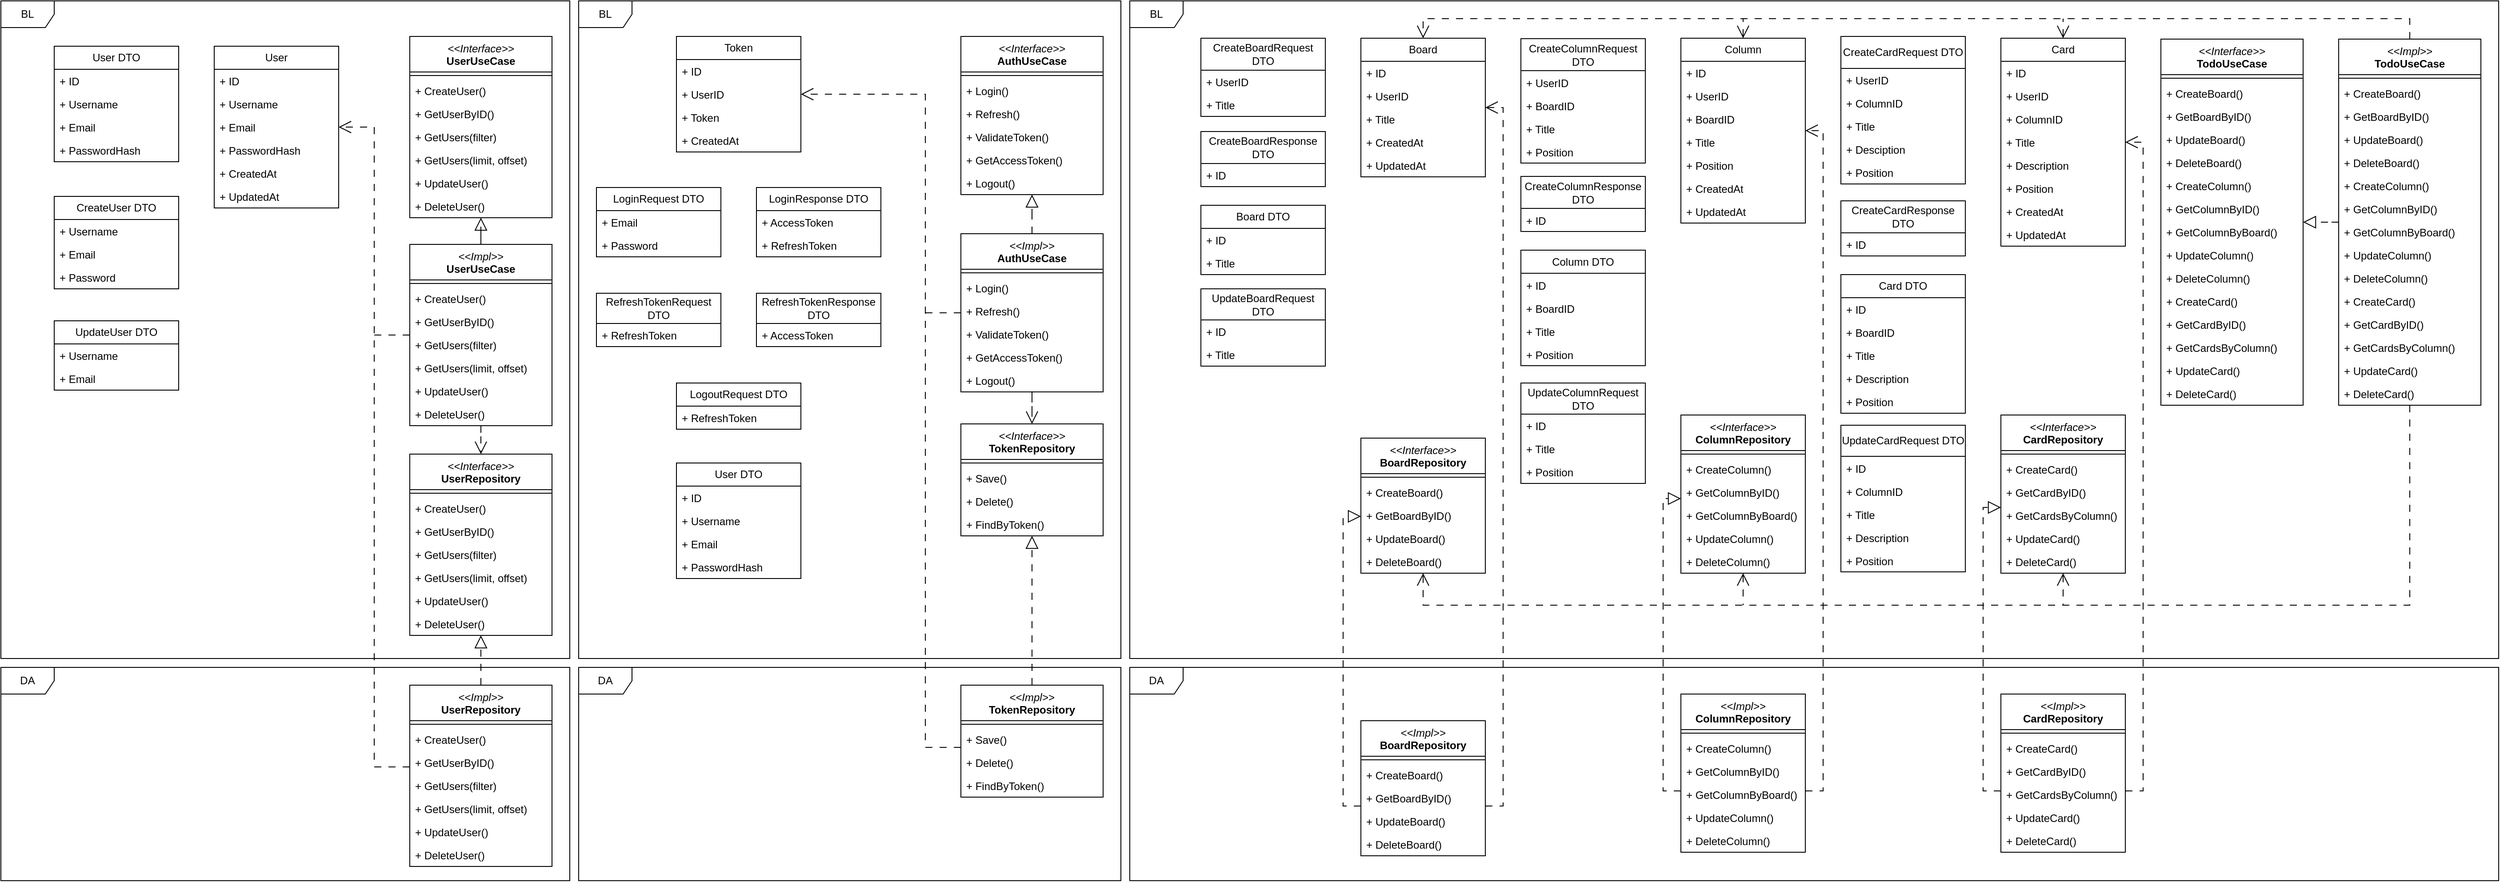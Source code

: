 <mxfile version="24.7.8">
  <diagram name="Page-1" id="8_yYi3C9rhXO4XfPfhOv">
    <mxGraphModel dx="4520" dy="2344" grid="1" gridSize="10" guides="1" tooltips="1" connect="1" arrows="1" fold="1" page="0" pageScale="1" pageWidth="850" pageHeight="1100" math="0" shadow="0">
      <root>
        <mxCell id="0" />
        <mxCell id="1" parent="0" />
        <mxCell id="ZiiDyDsMLJhk83ZkeZAt-94" value="BL" style="shape=umlFrame;whiteSpace=wrap;html=1;pointerEvents=0;" vertex="1" parent="1">
          <mxGeometry x="-580" y="-200" width="640" height="740" as="geometry" />
        </mxCell>
        <mxCell id="ZiiDyDsMLJhk83ZkeZAt-8" value="User" style="swimlane;fontStyle=0;childLayout=stackLayout;horizontal=1;startSize=26;fillColor=none;horizontalStack=0;resizeParent=1;resizeParentMax=0;resizeLast=0;collapsible=1;marginBottom=0;whiteSpace=wrap;html=1;" vertex="1" parent="1">
          <mxGeometry x="-340" y="-149" width="140" height="182" as="geometry" />
        </mxCell>
        <mxCell id="ZiiDyDsMLJhk83ZkeZAt-9" value="+ ID" style="text;strokeColor=none;fillColor=none;align=left;verticalAlign=top;spacingLeft=4;spacingRight=4;overflow=hidden;rotatable=0;points=[[0,0.5],[1,0.5]];portConstraint=eastwest;whiteSpace=wrap;html=1;" vertex="1" parent="ZiiDyDsMLJhk83ZkeZAt-8">
          <mxGeometry y="26" width="140" height="26" as="geometry" />
        </mxCell>
        <mxCell id="ZiiDyDsMLJhk83ZkeZAt-10" value="+ Username" style="text;strokeColor=none;fillColor=none;align=left;verticalAlign=top;spacingLeft=4;spacingRight=4;overflow=hidden;rotatable=0;points=[[0,0.5],[1,0.5]];portConstraint=eastwest;whiteSpace=wrap;html=1;" vertex="1" parent="ZiiDyDsMLJhk83ZkeZAt-8">
          <mxGeometry y="52" width="140" height="26" as="geometry" />
        </mxCell>
        <mxCell id="ZiiDyDsMLJhk83ZkeZAt-11" value="+ Email" style="text;strokeColor=none;fillColor=none;align=left;verticalAlign=top;spacingLeft=4;spacingRight=4;overflow=hidden;rotatable=0;points=[[0,0.5],[1,0.5]];portConstraint=eastwest;whiteSpace=wrap;html=1;" vertex="1" parent="ZiiDyDsMLJhk83ZkeZAt-8">
          <mxGeometry y="78" width="140" height="26" as="geometry" />
        </mxCell>
        <mxCell id="ZiiDyDsMLJhk83ZkeZAt-12" value="+ PasswordHash" style="text;strokeColor=none;fillColor=none;align=left;verticalAlign=top;spacingLeft=4;spacingRight=4;overflow=hidden;rotatable=0;points=[[0,0.5],[1,0.5]];portConstraint=eastwest;whiteSpace=wrap;html=1;" vertex="1" parent="ZiiDyDsMLJhk83ZkeZAt-8">
          <mxGeometry y="104" width="140" height="26" as="geometry" />
        </mxCell>
        <mxCell id="ZiiDyDsMLJhk83ZkeZAt-13" value="+ CreatedAt" style="text;strokeColor=none;fillColor=none;align=left;verticalAlign=top;spacingLeft=4;spacingRight=4;overflow=hidden;rotatable=0;points=[[0,0.5],[1,0.5]];portConstraint=eastwest;whiteSpace=wrap;html=1;" vertex="1" parent="ZiiDyDsMLJhk83ZkeZAt-8">
          <mxGeometry y="130" width="140" height="26" as="geometry" />
        </mxCell>
        <mxCell id="ZiiDyDsMLJhk83ZkeZAt-14" value="+ UpdatedAt" style="text;strokeColor=none;fillColor=none;align=left;verticalAlign=top;spacingLeft=4;spacingRight=4;overflow=hidden;rotatable=0;points=[[0,0.5],[1,0.5]];portConstraint=eastwest;whiteSpace=wrap;html=1;" vertex="1" parent="ZiiDyDsMLJhk83ZkeZAt-8">
          <mxGeometry y="156" width="140" height="26" as="geometry" />
        </mxCell>
        <mxCell id="ZiiDyDsMLJhk83ZkeZAt-30" value="&lt;span style=&quot;font-weight: normal;&quot;&gt;&lt;i&gt;&amp;lt;&amp;lt;Interface&amp;gt;&amp;gt;&lt;/i&gt;&lt;/span&gt;&lt;br&gt;UserUseCase" style="swimlane;fontStyle=1;align=center;verticalAlign=top;childLayout=stackLayout;horizontal=1;startSize=40;horizontalStack=0;resizeParent=1;resizeParentMax=0;resizeLast=0;collapsible=1;marginBottom=0;whiteSpace=wrap;html=1;" vertex="1" parent="1">
          <mxGeometry x="-120" y="-160" width="160" height="204" as="geometry" />
        </mxCell>
        <mxCell id="ZiiDyDsMLJhk83ZkeZAt-31" value="" style="line;strokeWidth=1;fillColor=none;align=left;verticalAlign=middle;spacingTop=-1;spacingLeft=3;spacingRight=3;rotatable=0;labelPosition=right;points=[];portConstraint=eastwest;strokeColor=inherit;" vertex="1" parent="ZiiDyDsMLJhk83ZkeZAt-30">
          <mxGeometry y="40" width="160" height="8" as="geometry" />
        </mxCell>
        <mxCell id="ZiiDyDsMLJhk83ZkeZAt-32" value="+ CreateUser()" style="text;strokeColor=none;fillColor=none;align=left;verticalAlign=top;spacingLeft=4;spacingRight=4;overflow=hidden;rotatable=0;points=[[0,0.5],[1,0.5]];portConstraint=eastwest;whiteSpace=wrap;html=1;" vertex="1" parent="ZiiDyDsMLJhk83ZkeZAt-30">
          <mxGeometry y="48" width="160" height="26" as="geometry" />
        </mxCell>
        <mxCell id="ZiiDyDsMLJhk83ZkeZAt-33" value="+ GetUserByID()" style="text;strokeColor=none;fillColor=none;align=left;verticalAlign=top;spacingLeft=4;spacingRight=4;overflow=hidden;rotatable=0;points=[[0,0.5],[1,0.5]];portConstraint=eastwest;whiteSpace=wrap;html=1;" vertex="1" parent="ZiiDyDsMLJhk83ZkeZAt-30">
          <mxGeometry y="74" width="160" height="26" as="geometry" />
        </mxCell>
        <mxCell id="ZiiDyDsMLJhk83ZkeZAt-34" value="+ GetUsers(filter)" style="text;strokeColor=none;fillColor=none;align=left;verticalAlign=top;spacingLeft=4;spacingRight=4;overflow=hidden;rotatable=0;points=[[0,0.5],[1,0.5]];portConstraint=eastwest;whiteSpace=wrap;html=1;" vertex="1" parent="ZiiDyDsMLJhk83ZkeZAt-30">
          <mxGeometry y="100" width="160" height="26" as="geometry" />
        </mxCell>
        <mxCell id="ZiiDyDsMLJhk83ZkeZAt-35" value="+ GetUsers(limit, offset)" style="text;strokeColor=none;fillColor=none;align=left;verticalAlign=top;spacingLeft=4;spacingRight=4;overflow=hidden;rotatable=0;points=[[0,0.5],[1,0.5]];portConstraint=eastwest;whiteSpace=wrap;html=1;" vertex="1" parent="ZiiDyDsMLJhk83ZkeZAt-30">
          <mxGeometry y="126" width="160" height="26" as="geometry" />
        </mxCell>
        <mxCell id="ZiiDyDsMLJhk83ZkeZAt-36" value="+ UpdateUser()" style="text;strokeColor=none;fillColor=none;align=left;verticalAlign=top;spacingLeft=4;spacingRight=4;overflow=hidden;rotatable=0;points=[[0,0.5],[1,0.5]];portConstraint=eastwest;whiteSpace=wrap;html=1;" vertex="1" parent="ZiiDyDsMLJhk83ZkeZAt-30">
          <mxGeometry y="152" width="160" height="26" as="geometry" />
        </mxCell>
        <mxCell id="ZiiDyDsMLJhk83ZkeZAt-37" value="+ DeleteUser()" style="text;strokeColor=none;fillColor=none;align=left;verticalAlign=top;spacingLeft=4;spacingRight=4;overflow=hidden;rotatable=0;points=[[0,0.5],[1,0.5]];portConstraint=eastwest;whiteSpace=wrap;html=1;" vertex="1" parent="ZiiDyDsMLJhk83ZkeZAt-30">
          <mxGeometry y="178" width="160" height="26" as="geometry" />
        </mxCell>
        <mxCell id="ZiiDyDsMLJhk83ZkeZAt-88" style="edgeStyle=orthogonalEdgeStyle;rounded=0;orthogonalLoop=1;jettySize=auto;html=1;dashed=1;dashPattern=8 8;endSize=12;startSize=12;endArrow=block;endFill=0;" edge="1" parent="1" source="ZiiDyDsMLJhk83ZkeZAt-38" target="ZiiDyDsMLJhk83ZkeZAt-30">
          <mxGeometry relative="1" as="geometry" />
        </mxCell>
        <mxCell id="ZiiDyDsMLJhk83ZkeZAt-89" style="edgeStyle=orthogonalEdgeStyle;rounded=0;orthogonalLoop=1;jettySize=auto;html=1;dashed=1;dashPattern=8 8;endSize=12;startSize=12;endArrow=open;endFill=0;" edge="1" parent="1" source="ZiiDyDsMLJhk83ZkeZAt-38" target="ZiiDyDsMLJhk83ZkeZAt-53">
          <mxGeometry relative="1" as="geometry" />
        </mxCell>
        <mxCell id="ZiiDyDsMLJhk83ZkeZAt-92" style="edgeStyle=orthogonalEdgeStyle;rounded=0;orthogonalLoop=1;jettySize=auto;html=1;dashed=1;dashPattern=8 8;endSize=12;startSize=12;endArrow=none;endFill=0;" edge="1" parent="1" source="ZiiDyDsMLJhk83ZkeZAt-38">
          <mxGeometry relative="1" as="geometry">
            <mxPoint x="-160" y="176" as="targetPoint" />
            <Array as="points">
              <mxPoint x="-160" y="176" />
            </Array>
          </mxGeometry>
        </mxCell>
        <mxCell id="ZiiDyDsMLJhk83ZkeZAt-38" value="&lt;span style=&quot;font-weight: normal;&quot;&gt;&lt;i&gt;&amp;lt;&amp;lt;Impl&amp;gt;&amp;gt;&lt;/i&gt;&lt;/span&gt;&lt;br&gt;UserUseCase" style="swimlane;fontStyle=1;align=center;verticalAlign=top;childLayout=stackLayout;horizontal=1;startSize=40;horizontalStack=0;resizeParent=1;resizeParentMax=0;resizeLast=0;collapsible=1;marginBottom=0;whiteSpace=wrap;html=1;" vertex="1" parent="1">
          <mxGeometry x="-120" y="74" width="160" height="204" as="geometry" />
        </mxCell>
        <mxCell id="ZiiDyDsMLJhk83ZkeZAt-39" value="" style="line;strokeWidth=1;fillColor=none;align=left;verticalAlign=middle;spacingTop=-1;spacingLeft=3;spacingRight=3;rotatable=0;labelPosition=right;points=[];portConstraint=eastwest;strokeColor=inherit;" vertex="1" parent="ZiiDyDsMLJhk83ZkeZAt-38">
          <mxGeometry y="40" width="160" height="8" as="geometry" />
        </mxCell>
        <mxCell id="ZiiDyDsMLJhk83ZkeZAt-40" value="+ CreateUser()" style="text;strokeColor=none;fillColor=none;align=left;verticalAlign=top;spacingLeft=4;spacingRight=4;overflow=hidden;rotatable=0;points=[[0,0.5],[1,0.5]];portConstraint=eastwest;whiteSpace=wrap;html=1;" vertex="1" parent="ZiiDyDsMLJhk83ZkeZAt-38">
          <mxGeometry y="48" width="160" height="26" as="geometry" />
        </mxCell>
        <mxCell id="ZiiDyDsMLJhk83ZkeZAt-41" value="+ GetUserByID()" style="text;strokeColor=none;fillColor=none;align=left;verticalAlign=top;spacingLeft=4;spacingRight=4;overflow=hidden;rotatable=0;points=[[0,0.5],[1,0.5]];portConstraint=eastwest;whiteSpace=wrap;html=1;" vertex="1" parent="ZiiDyDsMLJhk83ZkeZAt-38">
          <mxGeometry y="74" width="160" height="26" as="geometry" />
        </mxCell>
        <mxCell id="ZiiDyDsMLJhk83ZkeZAt-42" value="+ GetUsers(filter)" style="text;strokeColor=none;fillColor=none;align=left;verticalAlign=top;spacingLeft=4;spacingRight=4;overflow=hidden;rotatable=0;points=[[0,0.5],[1,0.5]];portConstraint=eastwest;whiteSpace=wrap;html=1;" vertex="1" parent="ZiiDyDsMLJhk83ZkeZAt-38">
          <mxGeometry y="100" width="160" height="26" as="geometry" />
        </mxCell>
        <mxCell id="ZiiDyDsMLJhk83ZkeZAt-43" value="+ GetUsers(limit, offset)" style="text;strokeColor=none;fillColor=none;align=left;verticalAlign=top;spacingLeft=4;spacingRight=4;overflow=hidden;rotatable=0;points=[[0,0.5],[1,0.5]];portConstraint=eastwest;whiteSpace=wrap;html=1;" vertex="1" parent="ZiiDyDsMLJhk83ZkeZAt-38">
          <mxGeometry y="126" width="160" height="26" as="geometry" />
        </mxCell>
        <mxCell id="ZiiDyDsMLJhk83ZkeZAt-44" value="+ UpdateUser()" style="text;strokeColor=none;fillColor=none;align=left;verticalAlign=top;spacingLeft=4;spacingRight=4;overflow=hidden;rotatable=0;points=[[0,0.5],[1,0.5]];portConstraint=eastwest;whiteSpace=wrap;html=1;" vertex="1" parent="ZiiDyDsMLJhk83ZkeZAt-38">
          <mxGeometry y="152" width="160" height="26" as="geometry" />
        </mxCell>
        <mxCell id="ZiiDyDsMLJhk83ZkeZAt-45" value="+ DeleteUser()" style="text;strokeColor=none;fillColor=none;align=left;verticalAlign=top;spacingLeft=4;spacingRight=4;overflow=hidden;rotatable=0;points=[[0,0.5],[1,0.5]];portConstraint=eastwest;whiteSpace=wrap;html=1;" vertex="1" parent="ZiiDyDsMLJhk83ZkeZAt-38">
          <mxGeometry y="178" width="160" height="26" as="geometry" />
        </mxCell>
        <mxCell id="ZiiDyDsMLJhk83ZkeZAt-53" value="&lt;span style=&quot;font-weight: normal;&quot;&gt;&lt;i&gt;&amp;lt;&amp;lt;Interface&amp;gt;&amp;gt;&lt;/i&gt;&lt;/span&gt;&lt;br&gt;UserRepository" style="swimlane;fontStyle=1;align=center;verticalAlign=top;childLayout=stackLayout;horizontal=1;startSize=40;horizontalStack=0;resizeParent=1;resizeParentMax=0;resizeLast=0;collapsible=1;marginBottom=0;whiteSpace=wrap;html=1;" vertex="1" parent="1">
          <mxGeometry x="-120" y="310" width="160" height="204" as="geometry" />
        </mxCell>
        <mxCell id="ZiiDyDsMLJhk83ZkeZAt-54" value="" style="line;strokeWidth=1;fillColor=none;align=left;verticalAlign=middle;spacingTop=-1;spacingLeft=3;spacingRight=3;rotatable=0;labelPosition=right;points=[];portConstraint=eastwest;strokeColor=inherit;" vertex="1" parent="ZiiDyDsMLJhk83ZkeZAt-53">
          <mxGeometry y="40" width="160" height="8" as="geometry" />
        </mxCell>
        <mxCell id="ZiiDyDsMLJhk83ZkeZAt-55" value="+ CreateUser()" style="text;strokeColor=none;fillColor=none;align=left;verticalAlign=top;spacingLeft=4;spacingRight=4;overflow=hidden;rotatable=0;points=[[0,0.5],[1,0.5]];portConstraint=eastwest;whiteSpace=wrap;html=1;" vertex="1" parent="ZiiDyDsMLJhk83ZkeZAt-53">
          <mxGeometry y="48" width="160" height="26" as="geometry" />
        </mxCell>
        <mxCell id="ZiiDyDsMLJhk83ZkeZAt-56" value="+ GetUserByID()" style="text;strokeColor=none;fillColor=none;align=left;verticalAlign=top;spacingLeft=4;spacingRight=4;overflow=hidden;rotatable=0;points=[[0,0.5],[1,0.5]];portConstraint=eastwest;whiteSpace=wrap;html=1;" vertex="1" parent="ZiiDyDsMLJhk83ZkeZAt-53">
          <mxGeometry y="74" width="160" height="26" as="geometry" />
        </mxCell>
        <mxCell id="ZiiDyDsMLJhk83ZkeZAt-57" value="+ GetUsers(filter)" style="text;strokeColor=none;fillColor=none;align=left;verticalAlign=top;spacingLeft=4;spacingRight=4;overflow=hidden;rotatable=0;points=[[0,0.5],[1,0.5]];portConstraint=eastwest;whiteSpace=wrap;html=1;" vertex="1" parent="ZiiDyDsMLJhk83ZkeZAt-53">
          <mxGeometry y="100" width="160" height="26" as="geometry" />
        </mxCell>
        <mxCell id="ZiiDyDsMLJhk83ZkeZAt-58" value="+ GetUsers(limit, offset)" style="text;strokeColor=none;fillColor=none;align=left;verticalAlign=top;spacingLeft=4;spacingRight=4;overflow=hidden;rotatable=0;points=[[0,0.5],[1,0.5]];portConstraint=eastwest;whiteSpace=wrap;html=1;" vertex="1" parent="ZiiDyDsMLJhk83ZkeZAt-53">
          <mxGeometry y="126" width="160" height="26" as="geometry" />
        </mxCell>
        <mxCell id="ZiiDyDsMLJhk83ZkeZAt-59" value="+ UpdateUser()" style="text;strokeColor=none;fillColor=none;align=left;verticalAlign=top;spacingLeft=4;spacingRight=4;overflow=hidden;rotatable=0;points=[[0,0.5],[1,0.5]];portConstraint=eastwest;whiteSpace=wrap;html=1;" vertex="1" parent="ZiiDyDsMLJhk83ZkeZAt-53">
          <mxGeometry y="152" width="160" height="26" as="geometry" />
        </mxCell>
        <mxCell id="ZiiDyDsMLJhk83ZkeZAt-60" value="+ DeleteUser()" style="text;strokeColor=none;fillColor=none;align=left;verticalAlign=top;spacingLeft=4;spacingRight=4;overflow=hidden;rotatable=0;points=[[0,0.5],[1,0.5]];portConstraint=eastwest;whiteSpace=wrap;html=1;" vertex="1" parent="ZiiDyDsMLJhk83ZkeZAt-53">
          <mxGeometry y="178" width="160" height="26" as="geometry" />
        </mxCell>
        <mxCell id="ZiiDyDsMLJhk83ZkeZAt-91" style="edgeStyle=orthogonalEdgeStyle;rounded=0;orthogonalLoop=1;jettySize=auto;html=1;dashed=1;dashPattern=8 8;endSize=12;startSize=12;endArrow=open;endFill=0;" edge="1" parent="1" source="ZiiDyDsMLJhk83ZkeZAt-61" target="ZiiDyDsMLJhk83ZkeZAt-8">
          <mxGeometry relative="1" as="geometry">
            <Array as="points">
              <mxPoint x="-160" y="662" />
              <mxPoint x="-160" y="-58" />
            </Array>
          </mxGeometry>
        </mxCell>
        <mxCell id="ZiiDyDsMLJhk83ZkeZAt-93" value="" style="edgeStyle=orthogonalEdgeStyle;rounded=0;orthogonalLoop=1;jettySize=auto;html=1;dashed=1;dashPattern=8 8;endSize=12;startSize=12;endArrow=block;endFill=0;" edge="1" parent="1" source="ZiiDyDsMLJhk83ZkeZAt-61" target="ZiiDyDsMLJhk83ZkeZAt-53">
          <mxGeometry relative="1" as="geometry" />
        </mxCell>
        <mxCell id="ZiiDyDsMLJhk83ZkeZAt-61" value="&lt;span style=&quot;font-weight: normal;&quot;&gt;&lt;i&gt;&amp;lt;&amp;lt;Impl&amp;gt;&amp;gt;&lt;/i&gt;&lt;/span&gt;&lt;br&gt;UserRepository" style="swimlane;fontStyle=1;align=center;verticalAlign=top;childLayout=stackLayout;horizontal=1;startSize=40;horizontalStack=0;resizeParent=1;resizeParentMax=0;resizeLast=0;collapsible=1;marginBottom=0;whiteSpace=wrap;html=1;" vertex="1" parent="1">
          <mxGeometry x="-120" y="570" width="160" height="204" as="geometry" />
        </mxCell>
        <mxCell id="ZiiDyDsMLJhk83ZkeZAt-62" value="" style="line;strokeWidth=1;fillColor=none;align=left;verticalAlign=middle;spacingTop=-1;spacingLeft=3;spacingRight=3;rotatable=0;labelPosition=right;points=[];portConstraint=eastwest;strokeColor=inherit;" vertex="1" parent="ZiiDyDsMLJhk83ZkeZAt-61">
          <mxGeometry y="40" width="160" height="8" as="geometry" />
        </mxCell>
        <mxCell id="ZiiDyDsMLJhk83ZkeZAt-63" value="+ CreateUser()" style="text;strokeColor=none;fillColor=none;align=left;verticalAlign=top;spacingLeft=4;spacingRight=4;overflow=hidden;rotatable=0;points=[[0,0.5],[1,0.5]];portConstraint=eastwest;whiteSpace=wrap;html=1;" vertex="1" parent="ZiiDyDsMLJhk83ZkeZAt-61">
          <mxGeometry y="48" width="160" height="26" as="geometry" />
        </mxCell>
        <mxCell id="ZiiDyDsMLJhk83ZkeZAt-64" value="+ GetUserByID()" style="text;strokeColor=none;fillColor=none;align=left;verticalAlign=top;spacingLeft=4;spacingRight=4;overflow=hidden;rotatable=0;points=[[0,0.5],[1,0.5]];portConstraint=eastwest;whiteSpace=wrap;html=1;" vertex="1" parent="ZiiDyDsMLJhk83ZkeZAt-61">
          <mxGeometry y="74" width="160" height="26" as="geometry" />
        </mxCell>
        <mxCell id="ZiiDyDsMLJhk83ZkeZAt-65" value="+ GetUsers(filter)" style="text;strokeColor=none;fillColor=none;align=left;verticalAlign=top;spacingLeft=4;spacingRight=4;overflow=hidden;rotatable=0;points=[[0,0.5],[1,0.5]];portConstraint=eastwest;whiteSpace=wrap;html=1;" vertex="1" parent="ZiiDyDsMLJhk83ZkeZAt-61">
          <mxGeometry y="100" width="160" height="26" as="geometry" />
        </mxCell>
        <mxCell id="ZiiDyDsMLJhk83ZkeZAt-66" value="+ GetUsers(limit, offset)" style="text;strokeColor=none;fillColor=none;align=left;verticalAlign=top;spacingLeft=4;spacingRight=4;overflow=hidden;rotatable=0;points=[[0,0.5],[1,0.5]];portConstraint=eastwest;whiteSpace=wrap;html=1;" vertex="1" parent="ZiiDyDsMLJhk83ZkeZAt-61">
          <mxGeometry y="126" width="160" height="26" as="geometry" />
        </mxCell>
        <mxCell id="ZiiDyDsMLJhk83ZkeZAt-67" value="+ UpdateUser()" style="text;strokeColor=none;fillColor=none;align=left;verticalAlign=top;spacingLeft=4;spacingRight=4;overflow=hidden;rotatable=0;points=[[0,0.5],[1,0.5]];portConstraint=eastwest;whiteSpace=wrap;html=1;" vertex="1" parent="ZiiDyDsMLJhk83ZkeZAt-61">
          <mxGeometry y="152" width="160" height="26" as="geometry" />
        </mxCell>
        <mxCell id="ZiiDyDsMLJhk83ZkeZAt-68" value="+ DeleteUser()" style="text;strokeColor=none;fillColor=none;align=left;verticalAlign=top;spacingLeft=4;spacingRight=4;overflow=hidden;rotatable=0;points=[[0,0.5],[1,0.5]];portConstraint=eastwest;whiteSpace=wrap;html=1;" vertex="1" parent="ZiiDyDsMLJhk83ZkeZAt-61">
          <mxGeometry y="178" width="160" height="26" as="geometry" />
        </mxCell>
        <mxCell id="ZiiDyDsMLJhk83ZkeZAt-69" value="User DTO" style="swimlane;fontStyle=0;childLayout=stackLayout;horizontal=1;startSize=26;fillColor=none;horizontalStack=0;resizeParent=1;resizeParentMax=0;resizeLast=0;collapsible=1;marginBottom=0;whiteSpace=wrap;html=1;" vertex="1" parent="1">
          <mxGeometry x="-520" y="-149" width="140" height="130" as="geometry" />
        </mxCell>
        <mxCell id="ZiiDyDsMLJhk83ZkeZAt-70" value="+ ID" style="text;strokeColor=none;fillColor=none;align=left;verticalAlign=top;spacingLeft=4;spacingRight=4;overflow=hidden;rotatable=0;points=[[0,0.5],[1,0.5]];portConstraint=eastwest;whiteSpace=wrap;html=1;" vertex="1" parent="ZiiDyDsMLJhk83ZkeZAt-69">
          <mxGeometry y="26" width="140" height="26" as="geometry" />
        </mxCell>
        <mxCell id="ZiiDyDsMLJhk83ZkeZAt-71" value="+ Username" style="text;strokeColor=none;fillColor=none;align=left;verticalAlign=top;spacingLeft=4;spacingRight=4;overflow=hidden;rotatable=0;points=[[0,0.5],[1,0.5]];portConstraint=eastwest;whiteSpace=wrap;html=1;" vertex="1" parent="ZiiDyDsMLJhk83ZkeZAt-69">
          <mxGeometry y="52" width="140" height="26" as="geometry" />
        </mxCell>
        <mxCell id="ZiiDyDsMLJhk83ZkeZAt-72" value="+ Email" style="text;strokeColor=none;fillColor=none;align=left;verticalAlign=top;spacingLeft=4;spacingRight=4;overflow=hidden;rotatable=0;points=[[0,0.5],[1,0.5]];portConstraint=eastwest;whiteSpace=wrap;html=1;" vertex="1" parent="ZiiDyDsMLJhk83ZkeZAt-69">
          <mxGeometry y="78" width="140" height="26" as="geometry" />
        </mxCell>
        <mxCell id="ZiiDyDsMLJhk83ZkeZAt-73" value="+ PasswordHash" style="text;strokeColor=none;fillColor=none;align=left;verticalAlign=top;spacingLeft=4;spacingRight=4;overflow=hidden;rotatable=0;points=[[0,0.5],[1,0.5]];portConstraint=eastwest;whiteSpace=wrap;html=1;" vertex="1" parent="ZiiDyDsMLJhk83ZkeZAt-69">
          <mxGeometry y="104" width="140" height="26" as="geometry" />
        </mxCell>
        <mxCell id="ZiiDyDsMLJhk83ZkeZAt-76" value="CreateUser DTO" style="swimlane;fontStyle=0;childLayout=stackLayout;horizontal=1;startSize=26;fillColor=none;horizontalStack=0;resizeParent=1;resizeParentMax=0;resizeLast=0;collapsible=1;marginBottom=0;whiteSpace=wrap;html=1;" vertex="1" parent="1">
          <mxGeometry x="-520" y="20" width="140" height="104" as="geometry" />
        </mxCell>
        <mxCell id="ZiiDyDsMLJhk83ZkeZAt-78" value="+ Username" style="text;strokeColor=none;fillColor=none;align=left;verticalAlign=top;spacingLeft=4;spacingRight=4;overflow=hidden;rotatable=0;points=[[0,0.5],[1,0.5]];portConstraint=eastwest;whiteSpace=wrap;html=1;" vertex="1" parent="ZiiDyDsMLJhk83ZkeZAt-76">
          <mxGeometry y="26" width="140" height="26" as="geometry" />
        </mxCell>
        <mxCell id="ZiiDyDsMLJhk83ZkeZAt-79" value="+ Email" style="text;strokeColor=none;fillColor=none;align=left;verticalAlign=top;spacingLeft=4;spacingRight=4;overflow=hidden;rotatable=0;points=[[0,0.5],[1,0.5]];portConstraint=eastwest;whiteSpace=wrap;html=1;" vertex="1" parent="ZiiDyDsMLJhk83ZkeZAt-76">
          <mxGeometry y="52" width="140" height="26" as="geometry" />
        </mxCell>
        <mxCell id="ZiiDyDsMLJhk83ZkeZAt-80" value="+ Password" style="text;strokeColor=none;fillColor=none;align=left;verticalAlign=top;spacingLeft=4;spacingRight=4;overflow=hidden;rotatable=0;points=[[0,0.5],[1,0.5]];portConstraint=eastwest;whiteSpace=wrap;html=1;" vertex="1" parent="ZiiDyDsMLJhk83ZkeZAt-76">
          <mxGeometry y="78" width="140" height="26" as="geometry" />
        </mxCell>
        <mxCell id="ZiiDyDsMLJhk83ZkeZAt-83" value="UpdateUser DTO" style="swimlane;fontStyle=0;childLayout=stackLayout;horizontal=1;startSize=26;fillColor=none;horizontalStack=0;resizeParent=1;resizeParentMax=0;resizeLast=0;collapsible=1;marginBottom=0;whiteSpace=wrap;html=1;" vertex="1" parent="1">
          <mxGeometry x="-520" y="160" width="140" height="78" as="geometry" />
        </mxCell>
        <mxCell id="ZiiDyDsMLJhk83ZkeZAt-85" value="+ Username" style="text;strokeColor=none;fillColor=none;align=left;verticalAlign=top;spacingLeft=4;spacingRight=4;overflow=hidden;rotatable=0;points=[[0,0.5],[1,0.5]];portConstraint=eastwest;whiteSpace=wrap;html=1;" vertex="1" parent="ZiiDyDsMLJhk83ZkeZAt-83">
          <mxGeometry y="26" width="140" height="26" as="geometry" />
        </mxCell>
        <mxCell id="ZiiDyDsMLJhk83ZkeZAt-86" value="+ Email" style="text;strokeColor=none;fillColor=none;align=left;verticalAlign=top;spacingLeft=4;spacingRight=4;overflow=hidden;rotatable=0;points=[[0,0.5],[1,0.5]];portConstraint=eastwest;whiteSpace=wrap;html=1;" vertex="1" parent="ZiiDyDsMLJhk83ZkeZAt-83">
          <mxGeometry y="52" width="140" height="26" as="geometry" />
        </mxCell>
        <mxCell id="ZiiDyDsMLJhk83ZkeZAt-95" value="DA" style="shape=umlFrame;whiteSpace=wrap;html=1;pointerEvents=0;" vertex="1" parent="1">
          <mxGeometry x="-580" y="550" width="640" height="240" as="geometry" />
        </mxCell>
        <mxCell id="ZiiDyDsMLJhk83ZkeZAt-97" value="Token" style="swimlane;fontStyle=0;childLayout=stackLayout;horizontal=1;startSize=26;fillColor=none;horizontalStack=0;resizeParent=1;resizeParentMax=0;resizeLast=0;collapsible=1;marginBottom=0;whiteSpace=wrap;html=1;" vertex="1" parent="1">
          <mxGeometry x="180" y="-160" width="140" height="130" as="geometry" />
        </mxCell>
        <mxCell id="ZiiDyDsMLJhk83ZkeZAt-98" value="+ ID" style="text;strokeColor=none;fillColor=none;align=left;verticalAlign=top;spacingLeft=4;spacingRight=4;overflow=hidden;rotatable=0;points=[[0,0.5],[1,0.5]];portConstraint=eastwest;whiteSpace=wrap;html=1;" vertex="1" parent="ZiiDyDsMLJhk83ZkeZAt-97">
          <mxGeometry y="26" width="140" height="26" as="geometry" />
        </mxCell>
        <mxCell id="ZiiDyDsMLJhk83ZkeZAt-99" value="+ UserID" style="text;strokeColor=none;fillColor=none;align=left;verticalAlign=top;spacingLeft=4;spacingRight=4;overflow=hidden;rotatable=0;points=[[0,0.5],[1,0.5]];portConstraint=eastwest;whiteSpace=wrap;html=1;" vertex="1" parent="ZiiDyDsMLJhk83ZkeZAt-97">
          <mxGeometry y="52" width="140" height="26" as="geometry" />
        </mxCell>
        <mxCell id="ZiiDyDsMLJhk83ZkeZAt-100" value="+ Token" style="text;strokeColor=none;fillColor=none;align=left;verticalAlign=top;spacingLeft=4;spacingRight=4;overflow=hidden;rotatable=0;points=[[0,0.5],[1,0.5]];portConstraint=eastwest;whiteSpace=wrap;html=1;" vertex="1" parent="ZiiDyDsMLJhk83ZkeZAt-97">
          <mxGeometry y="78" width="140" height="26" as="geometry" />
        </mxCell>
        <mxCell id="ZiiDyDsMLJhk83ZkeZAt-102" value="+ CreatedAt" style="text;strokeColor=none;fillColor=none;align=left;verticalAlign=top;spacingLeft=4;spacingRight=4;overflow=hidden;rotatable=0;points=[[0,0.5],[1,0.5]];portConstraint=eastwest;whiteSpace=wrap;html=1;" vertex="1" parent="ZiiDyDsMLJhk83ZkeZAt-97">
          <mxGeometry y="104" width="140" height="26" as="geometry" />
        </mxCell>
        <mxCell id="ZiiDyDsMLJhk83ZkeZAt-104" value="LoginResponse DTO" style="swimlane;fontStyle=0;childLayout=stackLayout;horizontal=1;startSize=26;fillColor=none;horizontalStack=0;resizeParent=1;resizeParentMax=0;resizeLast=0;collapsible=1;marginBottom=0;whiteSpace=wrap;html=1;" vertex="1" parent="1">
          <mxGeometry x="270" y="10" width="140" height="78" as="geometry" />
        </mxCell>
        <mxCell id="ZiiDyDsMLJhk83ZkeZAt-106" value="+ AccessToken" style="text;strokeColor=none;fillColor=none;align=left;verticalAlign=top;spacingLeft=4;spacingRight=4;overflow=hidden;rotatable=0;points=[[0,0.5],[1,0.5]];portConstraint=eastwest;whiteSpace=wrap;html=1;" vertex="1" parent="ZiiDyDsMLJhk83ZkeZAt-104">
          <mxGeometry y="26" width="140" height="26" as="geometry" />
        </mxCell>
        <mxCell id="ZiiDyDsMLJhk83ZkeZAt-107" value="+ RefreshToken" style="text;strokeColor=none;fillColor=none;align=left;verticalAlign=top;spacingLeft=4;spacingRight=4;overflow=hidden;rotatable=0;points=[[0,0.5],[1,0.5]];portConstraint=eastwest;whiteSpace=wrap;html=1;" vertex="1" parent="ZiiDyDsMLJhk83ZkeZAt-104">
          <mxGeometry y="52" width="140" height="26" as="geometry" />
        </mxCell>
        <mxCell id="ZiiDyDsMLJhk83ZkeZAt-108" value="LogoutRequest DTO" style="swimlane;fontStyle=0;childLayout=stackLayout;horizontal=1;startSize=26;fillColor=none;horizontalStack=0;resizeParent=1;resizeParentMax=0;resizeLast=0;collapsible=1;marginBottom=0;whiteSpace=wrap;html=1;" vertex="1" parent="1">
          <mxGeometry x="180" y="230" width="140" height="52" as="geometry" />
        </mxCell>
        <mxCell id="ZiiDyDsMLJhk83ZkeZAt-110" value="+ RefreshToken" style="text;strokeColor=none;fillColor=none;align=left;verticalAlign=top;spacingLeft=4;spacingRight=4;overflow=hidden;rotatable=0;points=[[0,0.5],[1,0.5]];portConstraint=eastwest;whiteSpace=wrap;html=1;" vertex="1" parent="ZiiDyDsMLJhk83ZkeZAt-108">
          <mxGeometry y="26" width="140" height="26" as="geometry" />
        </mxCell>
        <mxCell id="ZiiDyDsMLJhk83ZkeZAt-114" value="RefreshTokenRequest DTO" style="swimlane;fontStyle=0;childLayout=stackLayout;horizontal=1;startSize=34;fillColor=none;horizontalStack=0;resizeParent=1;resizeParentMax=0;resizeLast=0;collapsible=1;marginBottom=0;whiteSpace=wrap;html=1;" vertex="1" parent="1">
          <mxGeometry x="90" y="129" width="140" height="60" as="geometry" />
        </mxCell>
        <mxCell id="ZiiDyDsMLJhk83ZkeZAt-115" value="+ RefreshToken" style="text;strokeColor=none;fillColor=none;align=left;verticalAlign=top;spacingLeft=4;spacingRight=4;overflow=hidden;rotatable=0;points=[[0,0.5],[1,0.5]];portConstraint=eastwest;whiteSpace=wrap;html=1;" vertex="1" parent="ZiiDyDsMLJhk83ZkeZAt-114">
          <mxGeometry y="34" width="140" height="26" as="geometry" />
        </mxCell>
        <mxCell id="ZiiDyDsMLJhk83ZkeZAt-116" value="RefreshTokenResponse DTO" style="swimlane;fontStyle=0;childLayout=stackLayout;horizontal=1;startSize=34;fillColor=none;horizontalStack=0;resizeParent=1;resizeParentMax=0;resizeLast=0;collapsible=1;marginBottom=0;whiteSpace=wrap;html=1;" vertex="1" parent="1">
          <mxGeometry x="270" y="129" width="140" height="60" as="geometry" />
        </mxCell>
        <mxCell id="ZiiDyDsMLJhk83ZkeZAt-117" value="+ AccessToken" style="text;strokeColor=none;fillColor=none;align=left;verticalAlign=top;spacingLeft=4;spacingRight=4;overflow=hidden;rotatable=0;points=[[0,0.5],[1,0.5]];portConstraint=eastwest;whiteSpace=wrap;html=1;" vertex="1" parent="ZiiDyDsMLJhk83ZkeZAt-116">
          <mxGeometry y="34" width="140" height="26" as="geometry" />
        </mxCell>
        <mxCell id="ZiiDyDsMLJhk83ZkeZAt-118" value="LoginRequest DTO" style="swimlane;fontStyle=0;childLayout=stackLayout;horizontal=1;startSize=26;fillColor=none;horizontalStack=0;resizeParent=1;resizeParentMax=0;resizeLast=0;collapsible=1;marginBottom=0;whiteSpace=wrap;html=1;" vertex="1" parent="1">
          <mxGeometry x="90" y="10" width="140" height="78" as="geometry" />
        </mxCell>
        <mxCell id="ZiiDyDsMLJhk83ZkeZAt-119" value="+ Email" style="text;strokeColor=none;fillColor=none;align=left;verticalAlign=top;spacingLeft=4;spacingRight=4;overflow=hidden;rotatable=0;points=[[0,0.5],[1,0.5]];portConstraint=eastwest;whiteSpace=wrap;html=1;" vertex="1" parent="ZiiDyDsMLJhk83ZkeZAt-118">
          <mxGeometry y="26" width="140" height="26" as="geometry" />
        </mxCell>
        <mxCell id="ZiiDyDsMLJhk83ZkeZAt-120" value="+ Password" style="text;strokeColor=none;fillColor=none;align=left;verticalAlign=top;spacingLeft=4;spacingRight=4;overflow=hidden;rotatable=0;points=[[0,0.5],[1,0.5]];portConstraint=eastwest;whiteSpace=wrap;html=1;" vertex="1" parent="ZiiDyDsMLJhk83ZkeZAt-118">
          <mxGeometry y="52" width="140" height="26" as="geometry" />
        </mxCell>
        <mxCell id="ZiiDyDsMLJhk83ZkeZAt-124" value="User DTO" style="swimlane;fontStyle=0;childLayout=stackLayout;horizontal=1;startSize=26;fillColor=none;horizontalStack=0;resizeParent=1;resizeParentMax=0;resizeLast=0;collapsible=1;marginBottom=0;whiteSpace=wrap;html=1;" vertex="1" parent="1">
          <mxGeometry x="180" y="320" width="140" height="130" as="geometry" />
        </mxCell>
        <mxCell id="ZiiDyDsMLJhk83ZkeZAt-125" value="+ ID" style="text;strokeColor=none;fillColor=none;align=left;verticalAlign=top;spacingLeft=4;spacingRight=4;overflow=hidden;rotatable=0;points=[[0,0.5],[1,0.5]];portConstraint=eastwest;whiteSpace=wrap;html=1;" vertex="1" parent="ZiiDyDsMLJhk83ZkeZAt-124">
          <mxGeometry y="26" width="140" height="26" as="geometry" />
        </mxCell>
        <mxCell id="ZiiDyDsMLJhk83ZkeZAt-126" value="+ Username" style="text;strokeColor=none;fillColor=none;align=left;verticalAlign=top;spacingLeft=4;spacingRight=4;overflow=hidden;rotatable=0;points=[[0,0.5],[1,0.5]];portConstraint=eastwest;whiteSpace=wrap;html=1;" vertex="1" parent="ZiiDyDsMLJhk83ZkeZAt-124">
          <mxGeometry y="52" width="140" height="26" as="geometry" />
        </mxCell>
        <mxCell id="ZiiDyDsMLJhk83ZkeZAt-127" value="+ Email" style="text;strokeColor=none;fillColor=none;align=left;verticalAlign=top;spacingLeft=4;spacingRight=4;overflow=hidden;rotatable=0;points=[[0,0.5],[1,0.5]];portConstraint=eastwest;whiteSpace=wrap;html=1;" vertex="1" parent="ZiiDyDsMLJhk83ZkeZAt-124">
          <mxGeometry y="78" width="140" height="26" as="geometry" />
        </mxCell>
        <mxCell id="ZiiDyDsMLJhk83ZkeZAt-128" value="+ PasswordHash" style="text;strokeColor=none;fillColor=none;align=left;verticalAlign=top;spacingLeft=4;spacingRight=4;overflow=hidden;rotatable=0;points=[[0,0.5],[1,0.5]];portConstraint=eastwest;whiteSpace=wrap;html=1;" vertex="1" parent="ZiiDyDsMLJhk83ZkeZAt-124">
          <mxGeometry y="104" width="140" height="26" as="geometry" />
        </mxCell>
        <mxCell id="ZiiDyDsMLJhk83ZkeZAt-129" value="&lt;span style=&quot;font-weight: normal;&quot;&gt;&lt;i&gt;&amp;lt;&amp;lt;Interface&amp;gt;&amp;gt;&lt;/i&gt;&lt;/span&gt;&lt;br&gt;AuthUseCase" style="swimlane;fontStyle=1;align=center;verticalAlign=top;childLayout=stackLayout;horizontal=1;startSize=40;horizontalStack=0;resizeParent=1;resizeParentMax=0;resizeLast=0;collapsible=1;marginBottom=0;whiteSpace=wrap;html=1;" vertex="1" parent="1">
          <mxGeometry x="500" y="-160" width="160" height="178" as="geometry" />
        </mxCell>
        <mxCell id="ZiiDyDsMLJhk83ZkeZAt-130" value="" style="line;strokeWidth=1;fillColor=none;align=left;verticalAlign=middle;spacingTop=-1;spacingLeft=3;spacingRight=3;rotatable=0;labelPosition=right;points=[];portConstraint=eastwest;strokeColor=inherit;" vertex="1" parent="ZiiDyDsMLJhk83ZkeZAt-129">
          <mxGeometry y="40" width="160" height="8" as="geometry" />
        </mxCell>
        <mxCell id="ZiiDyDsMLJhk83ZkeZAt-131" value="+ Login()" style="text;strokeColor=none;fillColor=none;align=left;verticalAlign=top;spacingLeft=4;spacingRight=4;overflow=hidden;rotatable=0;points=[[0,0.5],[1,0.5]];portConstraint=eastwest;whiteSpace=wrap;html=1;" vertex="1" parent="ZiiDyDsMLJhk83ZkeZAt-129">
          <mxGeometry y="48" width="160" height="26" as="geometry" />
        </mxCell>
        <mxCell id="ZiiDyDsMLJhk83ZkeZAt-132" value="+ Refresh()" style="text;strokeColor=none;fillColor=none;align=left;verticalAlign=top;spacingLeft=4;spacingRight=4;overflow=hidden;rotatable=0;points=[[0,0.5],[1,0.5]];portConstraint=eastwest;whiteSpace=wrap;html=1;" vertex="1" parent="ZiiDyDsMLJhk83ZkeZAt-129">
          <mxGeometry y="74" width="160" height="26" as="geometry" />
        </mxCell>
        <mxCell id="ZiiDyDsMLJhk83ZkeZAt-133" value="+ ValidateToken()" style="text;strokeColor=none;fillColor=none;align=left;verticalAlign=top;spacingLeft=4;spacingRight=4;overflow=hidden;rotatable=0;points=[[0,0.5],[1,0.5]];portConstraint=eastwest;whiteSpace=wrap;html=1;" vertex="1" parent="ZiiDyDsMLJhk83ZkeZAt-129">
          <mxGeometry y="100" width="160" height="26" as="geometry" />
        </mxCell>
        <mxCell id="ZiiDyDsMLJhk83ZkeZAt-134" value="+ GetAccessToken()" style="text;strokeColor=none;fillColor=none;align=left;verticalAlign=top;spacingLeft=4;spacingRight=4;overflow=hidden;rotatable=0;points=[[0,0.5],[1,0.5]];portConstraint=eastwest;whiteSpace=wrap;html=1;" vertex="1" parent="ZiiDyDsMLJhk83ZkeZAt-129">
          <mxGeometry y="126" width="160" height="26" as="geometry" />
        </mxCell>
        <mxCell id="ZiiDyDsMLJhk83ZkeZAt-135" value="+ Logout()" style="text;strokeColor=none;fillColor=none;align=left;verticalAlign=top;spacingLeft=4;spacingRight=4;overflow=hidden;rotatable=0;points=[[0,0.5],[1,0.5]];portConstraint=eastwest;whiteSpace=wrap;html=1;" vertex="1" parent="ZiiDyDsMLJhk83ZkeZAt-129">
          <mxGeometry y="152" width="160" height="26" as="geometry" />
        </mxCell>
        <mxCell id="ZiiDyDsMLJhk83ZkeZAt-158" style="edgeStyle=orthogonalEdgeStyle;rounded=0;orthogonalLoop=1;jettySize=auto;html=1;dashed=1;dashPattern=8 8;endSize=12;startSize=12;endArrow=block;endFill=0;" edge="1" parent="1" source="ZiiDyDsMLJhk83ZkeZAt-137" target="ZiiDyDsMLJhk83ZkeZAt-129">
          <mxGeometry relative="1" as="geometry" />
        </mxCell>
        <mxCell id="ZiiDyDsMLJhk83ZkeZAt-160" style="edgeStyle=orthogonalEdgeStyle;rounded=0;orthogonalLoop=1;jettySize=auto;html=1;dashed=1;dashPattern=8 8;endSize=12;startSize=12;endArrow=open;endFill=0;" edge="1" parent="1" source="ZiiDyDsMLJhk83ZkeZAt-137" target="ZiiDyDsMLJhk83ZkeZAt-144">
          <mxGeometry relative="1" as="geometry" />
        </mxCell>
        <mxCell id="ZiiDyDsMLJhk83ZkeZAt-163" style="edgeStyle=orthogonalEdgeStyle;rounded=0;orthogonalLoop=1;jettySize=auto;html=1;dashed=1;dashPattern=8 8;endSize=12;startSize=12;endArrow=none;endFill=0;" edge="1" parent="1" source="ZiiDyDsMLJhk83ZkeZAt-137">
          <mxGeometry relative="1" as="geometry">
            <mxPoint x="460" y="151" as="targetPoint" />
          </mxGeometry>
        </mxCell>
        <mxCell id="ZiiDyDsMLJhk83ZkeZAt-137" value="&lt;span style=&quot;font-weight: normal;&quot;&gt;&lt;i&gt;&amp;lt;&amp;lt;Impl&amp;gt;&amp;gt;&lt;/i&gt;&lt;/span&gt;&lt;br&gt;AuthUseCase" style="swimlane;fontStyle=1;align=center;verticalAlign=top;childLayout=stackLayout;horizontal=1;startSize=40;horizontalStack=0;resizeParent=1;resizeParentMax=0;resizeLast=0;collapsible=1;marginBottom=0;whiteSpace=wrap;html=1;" vertex="1" parent="1">
          <mxGeometry x="500" y="62" width="160" height="178" as="geometry" />
        </mxCell>
        <mxCell id="ZiiDyDsMLJhk83ZkeZAt-138" value="" style="line;strokeWidth=1;fillColor=none;align=left;verticalAlign=middle;spacingTop=-1;spacingLeft=3;spacingRight=3;rotatable=0;labelPosition=right;points=[];portConstraint=eastwest;strokeColor=inherit;" vertex="1" parent="ZiiDyDsMLJhk83ZkeZAt-137">
          <mxGeometry y="40" width="160" height="8" as="geometry" />
        </mxCell>
        <mxCell id="ZiiDyDsMLJhk83ZkeZAt-139" value="+ Login()" style="text;strokeColor=none;fillColor=none;align=left;verticalAlign=top;spacingLeft=4;spacingRight=4;overflow=hidden;rotatable=0;points=[[0,0.5],[1,0.5]];portConstraint=eastwest;whiteSpace=wrap;html=1;" vertex="1" parent="ZiiDyDsMLJhk83ZkeZAt-137">
          <mxGeometry y="48" width="160" height="26" as="geometry" />
        </mxCell>
        <mxCell id="ZiiDyDsMLJhk83ZkeZAt-140" value="+ Refresh()" style="text;strokeColor=none;fillColor=none;align=left;verticalAlign=top;spacingLeft=4;spacingRight=4;overflow=hidden;rotatable=0;points=[[0,0.5],[1,0.5]];portConstraint=eastwest;whiteSpace=wrap;html=1;" vertex="1" parent="ZiiDyDsMLJhk83ZkeZAt-137">
          <mxGeometry y="74" width="160" height="26" as="geometry" />
        </mxCell>
        <mxCell id="ZiiDyDsMLJhk83ZkeZAt-141" value="+ ValidateToken()" style="text;strokeColor=none;fillColor=none;align=left;verticalAlign=top;spacingLeft=4;spacingRight=4;overflow=hidden;rotatable=0;points=[[0,0.5],[1,0.5]];portConstraint=eastwest;whiteSpace=wrap;html=1;" vertex="1" parent="ZiiDyDsMLJhk83ZkeZAt-137">
          <mxGeometry y="100" width="160" height="26" as="geometry" />
        </mxCell>
        <mxCell id="ZiiDyDsMLJhk83ZkeZAt-142" value="+ GetAccessToken()" style="text;strokeColor=none;fillColor=none;align=left;verticalAlign=top;spacingLeft=4;spacingRight=4;overflow=hidden;rotatable=0;points=[[0,0.5],[1,0.5]];portConstraint=eastwest;whiteSpace=wrap;html=1;" vertex="1" parent="ZiiDyDsMLJhk83ZkeZAt-137">
          <mxGeometry y="126" width="160" height="26" as="geometry" />
        </mxCell>
        <mxCell id="ZiiDyDsMLJhk83ZkeZAt-143" value="+ Logout()" style="text;strokeColor=none;fillColor=none;align=left;verticalAlign=top;spacingLeft=4;spacingRight=4;overflow=hidden;rotatable=0;points=[[0,0.5],[1,0.5]];portConstraint=eastwest;whiteSpace=wrap;html=1;" vertex="1" parent="ZiiDyDsMLJhk83ZkeZAt-137">
          <mxGeometry y="152" width="160" height="26" as="geometry" />
        </mxCell>
        <mxCell id="ZiiDyDsMLJhk83ZkeZAt-144" value="&lt;span style=&quot;font-weight: normal;&quot;&gt;&lt;i&gt;&amp;lt;&amp;lt;Interface&amp;gt;&amp;gt;&lt;/i&gt;&lt;/span&gt;&lt;br&gt;TokenRepository" style="swimlane;fontStyle=1;align=center;verticalAlign=top;childLayout=stackLayout;horizontal=1;startSize=40;horizontalStack=0;resizeParent=1;resizeParentMax=0;resizeLast=0;collapsible=1;marginBottom=0;whiteSpace=wrap;html=1;" vertex="1" parent="1">
          <mxGeometry x="500" y="276" width="160" height="126" as="geometry" />
        </mxCell>
        <mxCell id="ZiiDyDsMLJhk83ZkeZAt-145" value="" style="line;strokeWidth=1;fillColor=none;align=left;verticalAlign=middle;spacingTop=-1;spacingLeft=3;spacingRight=3;rotatable=0;labelPosition=right;points=[];portConstraint=eastwest;strokeColor=inherit;" vertex="1" parent="ZiiDyDsMLJhk83ZkeZAt-144">
          <mxGeometry y="40" width="160" height="8" as="geometry" />
        </mxCell>
        <mxCell id="ZiiDyDsMLJhk83ZkeZAt-146" value="+ Save()" style="text;strokeColor=none;fillColor=none;align=left;verticalAlign=top;spacingLeft=4;spacingRight=4;overflow=hidden;rotatable=0;points=[[0,0.5],[1,0.5]];portConstraint=eastwest;whiteSpace=wrap;html=1;" vertex="1" parent="ZiiDyDsMLJhk83ZkeZAt-144">
          <mxGeometry y="48" width="160" height="26" as="geometry" />
        </mxCell>
        <mxCell id="ZiiDyDsMLJhk83ZkeZAt-147" value="+ Delete()" style="text;strokeColor=none;fillColor=none;align=left;verticalAlign=top;spacingLeft=4;spacingRight=4;overflow=hidden;rotatable=0;points=[[0,0.5],[1,0.5]];portConstraint=eastwest;whiteSpace=wrap;html=1;" vertex="1" parent="ZiiDyDsMLJhk83ZkeZAt-144">
          <mxGeometry y="74" width="160" height="26" as="geometry" />
        </mxCell>
        <mxCell id="ZiiDyDsMLJhk83ZkeZAt-148" value="+ FindByToken()" style="text;strokeColor=none;fillColor=none;align=left;verticalAlign=top;spacingLeft=4;spacingRight=4;overflow=hidden;rotatable=0;points=[[0,0.5],[1,0.5]];portConstraint=eastwest;whiteSpace=wrap;html=1;" vertex="1" parent="ZiiDyDsMLJhk83ZkeZAt-144">
          <mxGeometry y="100" width="160" height="26" as="geometry" />
        </mxCell>
        <mxCell id="ZiiDyDsMLJhk83ZkeZAt-161" style="edgeStyle=orthogonalEdgeStyle;rounded=0;orthogonalLoop=1;jettySize=auto;html=1;dashed=1;dashPattern=8 8;endSize=12;startSize=12;endArrow=block;endFill=0;" edge="1" parent="1" source="ZiiDyDsMLJhk83ZkeZAt-152" target="ZiiDyDsMLJhk83ZkeZAt-144">
          <mxGeometry relative="1" as="geometry" />
        </mxCell>
        <mxCell id="ZiiDyDsMLJhk83ZkeZAt-162" style="edgeStyle=orthogonalEdgeStyle;rounded=0;orthogonalLoop=1;jettySize=auto;html=1;dashed=1;dashPattern=8 8;endSize=12;startSize=12;endArrow=open;endFill=0;" edge="1" parent="1" source="ZiiDyDsMLJhk83ZkeZAt-152" target="ZiiDyDsMLJhk83ZkeZAt-97">
          <mxGeometry relative="1" as="geometry">
            <Array as="points">
              <mxPoint x="460" y="640" />
              <mxPoint x="460" y="-95" />
            </Array>
          </mxGeometry>
        </mxCell>
        <mxCell id="ZiiDyDsMLJhk83ZkeZAt-152" value="&lt;span style=&quot;font-weight: normal;&quot;&gt;&lt;i&gt;&amp;lt;&amp;lt;Impl&amp;gt;&amp;gt;&lt;/i&gt;&lt;/span&gt;&lt;br&gt;TokenRepository" style="swimlane;fontStyle=1;align=center;verticalAlign=top;childLayout=stackLayout;horizontal=1;startSize=40;horizontalStack=0;resizeParent=1;resizeParentMax=0;resizeLast=0;collapsible=1;marginBottom=0;whiteSpace=wrap;html=1;" vertex="1" parent="1">
          <mxGeometry x="500" y="570" width="160" height="126" as="geometry" />
        </mxCell>
        <mxCell id="ZiiDyDsMLJhk83ZkeZAt-153" value="" style="line;strokeWidth=1;fillColor=none;align=left;verticalAlign=middle;spacingTop=-1;spacingLeft=3;spacingRight=3;rotatable=0;labelPosition=right;points=[];portConstraint=eastwest;strokeColor=inherit;" vertex="1" parent="ZiiDyDsMLJhk83ZkeZAt-152">
          <mxGeometry y="40" width="160" height="8" as="geometry" />
        </mxCell>
        <mxCell id="ZiiDyDsMLJhk83ZkeZAt-154" value="+ Save()" style="text;strokeColor=none;fillColor=none;align=left;verticalAlign=top;spacingLeft=4;spacingRight=4;overflow=hidden;rotatable=0;points=[[0,0.5],[1,0.5]];portConstraint=eastwest;whiteSpace=wrap;html=1;" vertex="1" parent="ZiiDyDsMLJhk83ZkeZAt-152">
          <mxGeometry y="48" width="160" height="26" as="geometry" />
        </mxCell>
        <mxCell id="ZiiDyDsMLJhk83ZkeZAt-155" value="+ Delete()" style="text;strokeColor=none;fillColor=none;align=left;verticalAlign=top;spacingLeft=4;spacingRight=4;overflow=hidden;rotatable=0;points=[[0,0.5],[1,0.5]];portConstraint=eastwest;whiteSpace=wrap;html=1;" vertex="1" parent="ZiiDyDsMLJhk83ZkeZAt-152">
          <mxGeometry y="74" width="160" height="26" as="geometry" />
        </mxCell>
        <mxCell id="ZiiDyDsMLJhk83ZkeZAt-156" value="+ FindByToken()" style="text;strokeColor=none;fillColor=none;align=left;verticalAlign=top;spacingLeft=4;spacingRight=4;overflow=hidden;rotatable=0;points=[[0,0.5],[1,0.5]];portConstraint=eastwest;whiteSpace=wrap;html=1;" vertex="1" parent="ZiiDyDsMLJhk83ZkeZAt-152">
          <mxGeometry y="100" width="160" height="26" as="geometry" />
        </mxCell>
        <mxCell id="ZiiDyDsMLJhk83ZkeZAt-164" value="BL" style="shape=umlFrame;whiteSpace=wrap;html=1;pointerEvents=0;" vertex="1" parent="1">
          <mxGeometry x="70" y="-200" width="610" height="740" as="geometry" />
        </mxCell>
        <mxCell id="ZiiDyDsMLJhk83ZkeZAt-165" value="DA" style="shape=umlFrame;whiteSpace=wrap;html=1;pointerEvents=0;" vertex="1" parent="1">
          <mxGeometry x="70" y="550" width="610" height="240" as="geometry" />
        </mxCell>
        <mxCell id="ZiiDyDsMLJhk83ZkeZAt-166" value="Board" style="swimlane;fontStyle=0;childLayout=stackLayout;horizontal=1;startSize=26;fillColor=none;horizontalStack=0;resizeParent=1;resizeParentMax=0;resizeLast=0;collapsible=1;marginBottom=0;whiteSpace=wrap;html=1;" vertex="1" parent="1">
          <mxGeometry x="950" y="-158" width="140" height="156" as="geometry" />
        </mxCell>
        <mxCell id="ZiiDyDsMLJhk83ZkeZAt-167" value="+ ID" style="text;strokeColor=none;fillColor=none;align=left;verticalAlign=top;spacingLeft=4;spacingRight=4;overflow=hidden;rotatable=0;points=[[0,0.5],[1,0.5]];portConstraint=eastwest;whiteSpace=wrap;html=1;" vertex="1" parent="ZiiDyDsMLJhk83ZkeZAt-166">
          <mxGeometry y="26" width="140" height="26" as="geometry" />
        </mxCell>
        <mxCell id="ZiiDyDsMLJhk83ZkeZAt-168" value="+ UserID" style="text;strokeColor=none;fillColor=none;align=left;verticalAlign=top;spacingLeft=4;spacingRight=4;overflow=hidden;rotatable=0;points=[[0,0.5],[1,0.5]];portConstraint=eastwest;whiteSpace=wrap;html=1;" vertex="1" parent="ZiiDyDsMLJhk83ZkeZAt-166">
          <mxGeometry y="52" width="140" height="26" as="geometry" />
        </mxCell>
        <mxCell id="ZiiDyDsMLJhk83ZkeZAt-169" value="+ Title" style="text;strokeColor=none;fillColor=none;align=left;verticalAlign=top;spacingLeft=4;spacingRight=4;overflow=hidden;rotatable=0;points=[[0,0.5],[1,0.5]];portConstraint=eastwest;whiteSpace=wrap;html=1;" vertex="1" parent="ZiiDyDsMLJhk83ZkeZAt-166">
          <mxGeometry y="78" width="140" height="26" as="geometry" />
        </mxCell>
        <mxCell id="ZiiDyDsMLJhk83ZkeZAt-171" value="+ CreatedAt" style="text;strokeColor=none;fillColor=none;align=left;verticalAlign=top;spacingLeft=4;spacingRight=4;overflow=hidden;rotatable=0;points=[[0,0.5],[1,0.5]];portConstraint=eastwest;whiteSpace=wrap;html=1;" vertex="1" parent="ZiiDyDsMLJhk83ZkeZAt-166">
          <mxGeometry y="104" width="140" height="26" as="geometry" />
        </mxCell>
        <mxCell id="ZiiDyDsMLJhk83ZkeZAt-170" value="+ UpdatedAt" style="text;strokeColor=none;fillColor=none;align=left;verticalAlign=top;spacingLeft=4;spacingRight=4;overflow=hidden;rotatable=0;points=[[0,0.5],[1,0.5]];portConstraint=eastwest;whiteSpace=wrap;html=1;" vertex="1" parent="ZiiDyDsMLJhk83ZkeZAt-166">
          <mxGeometry y="130" width="140" height="26" as="geometry" />
        </mxCell>
        <mxCell id="ZiiDyDsMLJhk83ZkeZAt-369" style="edgeStyle=orthogonalEdgeStyle;rounded=0;orthogonalLoop=1;jettySize=auto;html=1;dashed=1;dashPattern=8 8;endSize=12;startSize=12;endArrow=none;endFill=0;startArrow=open;startFill=0;" edge="1" parent="1" source="ZiiDyDsMLJhk83ZkeZAt-173">
          <mxGeometry relative="1" as="geometry">
            <mxPoint x="1380" y="-180" as="targetPoint" />
            <Array as="points">
              <mxPoint x="1380" y="-180" />
            </Array>
          </mxGeometry>
        </mxCell>
        <mxCell id="ZiiDyDsMLJhk83ZkeZAt-173" value="Column" style="swimlane;fontStyle=0;childLayout=stackLayout;horizontal=1;startSize=26;fillColor=none;horizontalStack=0;resizeParent=1;resizeParentMax=0;resizeLast=0;collapsible=1;marginBottom=0;whiteSpace=wrap;html=1;" vertex="1" parent="1">
          <mxGeometry x="1310" y="-158" width="140" height="208" as="geometry" />
        </mxCell>
        <mxCell id="ZiiDyDsMLJhk83ZkeZAt-174" value="+ ID" style="text;strokeColor=none;fillColor=none;align=left;verticalAlign=top;spacingLeft=4;spacingRight=4;overflow=hidden;rotatable=0;points=[[0,0.5],[1,0.5]];portConstraint=eastwest;whiteSpace=wrap;html=1;" vertex="1" parent="ZiiDyDsMLJhk83ZkeZAt-173">
          <mxGeometry y="26" width="140" height="26" as="geometry" />
        </mxCell>
        <mxCell id="ZiiDyDsMLJhk83ZkeZAt-175" value="+ UserID" style="text;strokeColor=none;fillColor=none;align=left;verticalAlign=top;spacingLeft=4;spacingRight=4;overflow=hidden;rotatable=0;points=[[0,0.5],[1,0.5]];portConstraint=eastwest;whiteSpace=wrap;html=1;" vertex="1" parent="ZiiDyDsMLJhk83ZkeZAt-173">
          <mxGeometry y="52" width="140" height="26" as="geometry" />
        </mxCell>
        <mxCell id="ZiiDyDsMLJhk83ZkeZAt-176" value="+ BoardID" style="text;strokeColor=none;fillColor=none;align=left;verticalAlign=top;spacingLeft=4;spacingRight=4;overflow=hidden;rotatable=0;points=[[0,0.5],[1,0.5]];portConstraint=eastwest;whiteSpace=wrap;html=1;" vertex="1" parent="ZiiDyDsMLJhk83ZkeZAt-173">
          <mxGeometry y="78" width="140" height="26" as="geometry" />
        </mxCell>
        <mxCell id="ZiiDyDsMLJhk83ZkeZAt-177" value="+ Title" style="text;strokeColor=none;fillColor=none;align=left;verticalAlign=top;spacingLeft=4;spacingRight=4;overflow=hidden;rotatable=0;points=[[0,0.5],[1,0.5]];portConstraint=eastwest;whiteSpace=wrap;html=1;" vertex="1" parent="ZiiDyDsMLJhk83ZkeZAt-173">
          <mxGeometry y="104" width="140" height="26" as="geometry" />
        </mxCell>
        <mxCell id="ZiiDyDsMLJhk83ZkeZAt-178" value="+ Position" style="text;strokeColor=none;fillColor=none;align=left;verticalAlign=top;spacingLeft=4;spacingRight=4;overflow=hidden;rotatable=0;points=[[0,0.5],[1,0.5]];portConstraint=eastwest;whiteSpace=wrap;html=1;" vertex="1" parent="ZiiDyDsMLJhk83ZkeZAt-173">
          <mxGeometry y="130" width="140" height="26" as="geometry" />
        </mxCell>
        <mxCell id="ZiiDyDsMLJhk83ZkeZAt-179" value="+ CreatedAt" style="text;strokeColor=none;fillColor=none;align=left;verticalAlign=top;spacingLeft=4;spacingRight=4;overflow=hidden;rotatable=0;points=[[0,0.5],[1,0.5]];portConstraint=eastwest;whiteSpace=wrap;html=1;" vertex="1" parent="ZiiDyDsMLJhk83ZkeZAt-173">
          <mxGeometry y="156" width="140" height="26" as="geometry" />
        </mxCell>
        <mxCell id="ZiiDyDsMLJhk83ZkeZAt-180" value="+ UpdatedAt" style="text;strokeColor=none;fillColor=none;align=left;verticalAlign=top;spacingLeft=4;spacingRight=4;overflow=hidden;rotatable=0;points=[[0,0.5],[1,0.5]];portConstraint=eastwest;whiteSpace=wrap;html=1;" vertex="1" parent="ZiiDyDsMLJhk83ZkeZAt-173">
          <mxGeometry y="182" width="140" height="26" as="geometry" />
        </mxCell>
        <mxCell id="ZiiDyDsMLJhk83ZkeZAt-371" style="edgeStyle=orthogonalEdgeStyle;rounded=0;orthogonalLoop=1;jettySize=auto;html=1;dashed=1;dashPattern=8 8;endSize=12;startSize=12;endArrow=none;endFill=0;startArrow=open;startFill=0;" edge="1" parent="1" source="ZiiDyDsMLJhk83ZkeZAt-181">
          <mxGeometry relative="1" as="geometry">
            <mxPoint x="1740" y="-180" as="targetPoint" />
            <Array as="points">
              <mxPoint x="1740" y="-180" />
            </Array>
          </mxGeometry>
        </mxCell>
        <mxCell id="ZiiDyDsMLJhk83ZkeZAt-181" value="Card" style="swimlane;fontStyle=0;childLayout=stackLayout;horizontal=1;startSize=26;fillColor=none;horizontalStack=0;resizeParent=1;resizeParentMax=0;resizeLast=0;collapsible=1;marginBottom=0;whiteSpace=wrap;html=1;" vertex="1" parent="1">
          <mxGeometry x="1670" y="-158" width="140" height="234" as="geometry" />
        </mxCell>
        <mxCell id="ZiiDyDsMLJhk83ZkeZAt-182" value="+ ID" style="text;strokeColor=none;fillColor=none;align=left;verticalAlign=top;spacingLeft=4;spacingRight=4;overflow=hidden;rotatable=0;points=[[0,0.5],[1,0.5]];portConstraint=eastwest;whiteSpace=wrap;html=1;" vertex="1" parent="ZiiDyDsMLJhk83ZkeZAt-181">
          <mxGeometry y="26" width="140" height="26" as="geometry" />
        </mxCell>
        <mxCell id="ZiiDyDsMLJhk83ZkeZAt-183" value="+ UserID" style="text;strokeColor=none;fillColor=none;align=left;verticalAlign=top;spacingLeft=4;spacingRight=4;overflow=hidden;rotatable=0;points=[[0,0.5],[1,0.5]];portConstraint=eastwest;whiteSpace=wrap;html=1;" vertex="1" parent="ZiiDyDsMLJhk83ZkeZAt-181">
          <mxGeometry y="52" width="140" height="26" as="geometry" />
        </mxCell>
        <mxCell id="ZiiDyDsMLJhk83ZkeZAt-184" value="+ ColumnID" style="text;strokeColor=none;fillColor=none;align=left;verticalAlign=top;spacingLeft=4;spacingRight=4;overflow=hidden;rotatable=0;points=[[0,0.5],[1,0.5]];portConstraint=eastwest;whiteSpace=wrap;html=1;" vertex="1" parent="ZiiDyDsMLJhk83ZkeZAt-181">
          <mxGeometry y="78" width="140" height="26" as="geometry" />
        </mxCell>
        <mxCell id="ZiiDyDsMLJhk83ZkeZAt-185" value="+ Title" style="text;strokeColor=none;fillColor=none;align=left;verticalAlign=top;spacingLeft=4;spacingRight=4;overflow=hidden;rotatable=0;points=[[0,0.5],[1,0.5]];portConstraint=eastwest;whiteSpace=wrap;html=1;" vertex="1" parent="ZiiDyDsMLJhk83ZkeZAt-181">
          <mxGeometry y="104" width="140" height="26" as="geometry" />
        </mxCell>
        <mxCell id="ZiiDyDsMLJhk83ZkeZAt-189" value="+ Description" style="text;strokeColor=none;fillColor=none;align=left;verticalAlign=top;spacingLeft=4;spacingRight=4;overflow=hidden;rotatable=0;points=[[0,0.5],[1,0.5]];portConstraint=eastwest;whiteSpace=wrap;html=1;" vertex="1" parent="ZiiDyDsMLJhk83ZkeZAt-181">
          <mxGeometry y="130" width="140" height="26" as="geometry" />
        </mxCell>
        <mxCell id="ZiiDyDsMLJhk83ZkeZAt-186" value="+ Position" style="text;strokeColor=none;fillColor=none;align=left;verticalAlign=top;spacingLeft=4;spacingRight=4;overflow=hidden;rotatable=0;points=[[0,0.5],[1,0.5]];portConstraint=eastwest;whiteSpace=wrap;html=1;" vertex="1" parent="ZiiDyDsMLJhk83ZkeZAt-181">
          <mxGeometry y="156" width="140" height="26" as="geometry" />
        </mxCell>
        <mxCell id="ZiiDyDsMLJhk83ZkeZAt-187" value="+ CreatedAt" style="text;strokeColor=none;fillColor=none;align=left;verticalAlign=top;spacingLeft=4;spacingRight=4;overflow=hidden;rotatable=0;points=[[0,0.5],[1,0.5]];portConstraint=eastwest;whiteSpace=wrap;html=1;" vertex="1" parent="ZiiDyDsMLJhk83ZkeZAt-181">
          <mxGeometry y="182" width="140" height="26" as="geometry" />
        </mxCell>
        <mxCell id="ZiiDyDsMLJhk83ZkeZAt-188" value="+ UpdatedAt" style="text;strokeColor=none;fillColor=none;align=left;verticalAlign=top;spacingLeft=4;spacingRight=4;overflow=hidden;rotatable=0;points=[[0,0.5],[1,0.5]];portConstraint=eastwest;whiteSpace=wrap;html=1;" vertex="1" parent="ZiiDyDsMLJhk83ZkeZAt-181">
          <mxGeometry y="208" width="140" height="26" as="geometry" />
        </mxCell>
        <mxCell id="ZiiDyDsMLJhk83ZkeZAt-190" value="CreateBoardRequest DTO" style="swimlane;fontStyle=0;childLayout=stackLayout;horizontal=1;startSize=36;fillColor=none;horizontalStack=0;resizeParent=1;resizeParentMax=0;resizeLast=0;collapsible=1;marginBottom=0;whiteSpace=wrap;html=1;" vertex="1" parent="1">
          <mxGeometry x="770" y="-158" width="140" height="88" as="geometry" />
        </mxCell>
        <mxCell id="ZiiDyDsMLJhk83ZkeZAt-192" value="+ UserID" style="text;strokeColor=none;fillColor=none;align=left;verticalAlign=top;spacingLeft=4;spacingRight=4;overflow=hidden;rotatable=0;points=[[0,0.5],[1,0.5]];portConstraint=eastwest;whiteSpace=wrap;html=1;" vertex="1" parent="ZiiDyDsMLJhk83ZkeZAt-190">
          <mxGeometry y="36" width="140" height="26" as="geometry" />
        </mxCell>
        <mxCell id="ZiiDyDsMLJhk83ZkeZAt-193" value="+ Title" style="text;strokeColor=none;fillColor=none;align=left;verticalAlign=top;spacingLeft=4;spacingRight=4;overflow=hidden;rotatable=0;points=[[0,0.5],[1,0.5]];portConstraint=eastwest;whiteSpace=wrap;html=1;" vertex="1" parent="ZiiDyDsMLJhk83ZkeZAt-190">
          <mxGeometry y="62" width="140" height="26" as="geometry" />
        </mxCell>
        <mxCell id="ZiiDyDsMLJhk83ZkeZAt-196" value="CreateBoardResponse DTO" style="swimlane;fontStyle=0;childLayout=stackLayout;horizontal=1;startSize=36;fillColor=none;horizontalStack=0;resizeParent=1;resizeParentMax=0;resizeLast=0;collapsible=1;marginBottom=0;whiteSpace=wrap;html=1;" vertex="1" parent="1">
          <mxGeometry x="770" y="-53" width="140" height="62" as="geometry" />
        </mxCell>
        <mxCell id="ZiiDyDsMLJhk83ZkeZAt-197" value="+ ID" style="text;strokeColor=none;fillColor=none;align=left;verticalAlign=top;spacingLeft=4;spacingRight=4;overflow=hidden;rotatable=0;points=[[0,0.5],[1,0.5]];portConstraint=eastwest;whiteSpace=wrap;html=1;" vertex="1" parent="ZiiDyDsMLJhk83ZkeZAt-196">
          <mxGeometry y="36" width="140" height="26" as="geometry" />
        </mxCell>
        <mxCell id="ZiiDyDsMLJhk83ZkeZAt-202" value="Board DTO" style="swimlane;fontStyle=0;childLayout=stackLayout;horizontal=1;startSize=26;fillColor=none;horizontalStack=0;resizeParent=1;resizeParentMax=0;resizeLast=0;collapsible=1;marginBottom=0;whiteSpace=wrap;html=1;" vertex="1" parent="1">
          <mxGeometry x="770" y="30" width="140" height="78" as="geometry" />
        </mxCell>
        <mxCell id="ZiiDyDsMLJhk83ZkeZAt-203" value="+ ID" style="text;strokeColor=none;fillColor=none;align=left;verticalAlign=top;spacingLeft=4;spacingRight=4;overflow=hidden;rotatable=0;points=[[0,0.5],[1,0.5]];portConstraint=eastwest;whiteSpace=wrap;html=1;" vertex="1" parent="ZiiDyDsMLJhk83ZkeZAt-202">
          <mxGeometry y="26" width="140" height="26" as="geometry" />
        </mxCell>
        <mxCell id="ZiiDyDsMLJhk83ZkeZAt-205" value="+ Title" style="text;strokeColor=none;fillColor=none;align=left;verticalAlign=top;spacingLeft=4;spacingRight=4;overflow=hidden;rotatable=0;points=[[0,0.5],[1,0.5]];portConstraint=eastwest;whiteSpace=wrap;html=1;" vertex="1" parent="ZiiDyDsMLJhk83ZkeZAt-202">
          <mxGeometry y="52" width="140" height="26" as="geometry" />
        </mxCell>
        <mxCell id="ZiiDyDsMLJhk83ZkeZAt-208" value="UpdateBoardRequest DTO" style="swimlane;fontStyle=0;childLayout=stackLayout;horizontal=1;startSize=35;fillColor=none;horizontalStack=0;resizeParent=1;resizeParentMax=0;resizeLast=0;collapsible=1;marginBottom=0;whiteSpace=wrap;html=1;" vertex="1" parent="1">
          <mxGeometry x="770" y="124" width="140" height="87" as="geometry" />
        </mxCell>
        <mxCell id="ZiiDyDsMLJhk83ZkeZAt-209" value="+ ID" style="text;strokeColor=none;fillColor=none;align=left;verticalAlign=top;spacingLeft=4;spacingRight=4;overflow=hidden;rotatable=0;points=[[0,0.5],[1,0.5]];portConstraint=eastwest;whiteSpace=wrap;html=1;" vertex="1" parent="ZiiDyDsMLJhk83ZkeZAt-208">
          <mxGeometry y="35" width="140" height="26" as="geometry" />
        </mxCell>
        <mxCell id="ZiiDyDsMLJhk83ZkeZAt-210" value="+ Title" style="text;strokeColor=none;fillColor=none;align=left;verticalAlign=top;spacingLeft=4;spacingRight=4;overflow=hidden;rotatable=0;points=[[0,0.5],[1,0.5]];portConstraint=eastwest;whiteSpace=wrap;html=1;" vertex="1" parent="ZiiDyDsMLJhk83ZkeZAt-208">
          <mxGeometry y="61" width="140" height="26" as="geometry" />
        </mxCell>
        <mxCell id="ZiiDyDsMLJhk83ZkeZAt-211" value="CreateColumnRequest DTO" style="swimlane;fontStyle=0;childLayout=stackLayout;horizontal=1;startSize=36;fillColor=none;horizontalStack=0;resizeParent=1;resizeParentMax=0;resizeLast=0;collapsible=1;marginBottom=0;whiteSpace=wrap;html=1;" vertex="1" parent="1">
          <mxGeometry x="1130" y="-157.5" width="140" height="140" as="geometry" />
        </mxCell>
        <mxCell id="ZiiDyDsMLJhk83ZkeZAt-212" value="+ UserID" style="text;strokeColor=none;fillColor=none;align=left;verticalAlign=top;spacingLeft=4;spacingRight=4;overflow=hidden;rotatable=0;points=[[0,0.5],[1,0.5]];portConstraint=eastwest;whiteSpace=wrap;html=1;" vertex="1" parent="ZiiDyDsMLJhk83ZkeZAt-211">
          <mxGeometry y="36" width="140" height="26" as="geometry" />
        </mxCell>
        <mxCell id="ZiiDyDsMLJhk83ZkeZAt-222" value="+ BoardID" style="text;strokeColor=none;fillColor=none;align=left;verticalAlign=top;spacingLeft=4;spacingRight=4;overflow=hidden;rotatable=0;points=[[0,0.5],[1,0.5]];portConstraint=eastwest;whiteSpace=wrap;html=1;" vertex="1" parent="ZiiDyDsMLJhk83ZkeZAt-211">
          <mxGeometry y="62" width="140" height="26" as="geometry" />
        </mxCell>
        <mxCell id="ZiiDyDsMLJhk83ZkeZAt-213" value="+ Title" style="text;strokeColor=none;fillColor=none;align=left;verticalAlign=top;spacingLeft=4;spacingRight=4;overflow=hidden;rotatable=0;points=[[0,0.5],[1,0.5]];portConstraint=eastwest;whiteSpace=wrap;html=1;" vertex="1" parent="ZiiDyDsMLJhk83ZkeZAt-211">
          <mxGeometry y="88" width="140" height="26" as="geometry" />
        </mxCell>
        <mxCell id="ZiiDyDsMLJhk83ZkeZAt-223" value="+ Position" style="text;strokeColor=none;fillColor=none;align=left;verticalAlign=top;spacingLeft=4;spacingRight=4;overflow=hidden;rotatable=0;points=[[0,0.5],[1,0.5]];portConstraint=eastwest;whiteSpace=wrap;html=1;" vertex="1" parent="ZiiDyDsMLJhk83ZkeZAt-211">
          <mxGeometry y="114" width="140" height="26" as="geometry" />
        </mxCell>
        <mxCell id="ZiiDyDsMLJhk83ZkeZAt-214" value="CreateColumnResponse DTO" style="swimlane;fontStyle=0;childLayout=stackLayout;horizontal=1;startSize=36;fillColor=none;horizontalStack=0;resizeParent=1;resizeParentMax=0;resizeLast=0;collapsible=1;marginBottom=0;whiteSpace=wrap;html=1;" vertex="1" parent="1">
          <mxGeometry x="1130" y="-2.5" width="140" height="62" as="geometry" />
        </mxCell>
        <mxCell id="ZiiDyDsMLJhk83ZkeZAt-215" value="+ ID" style="text;strokeColor=none;fillColor=none;align=left;verticalAlign=top;spacingLeft=4;spacingRight=4;overflow=hidden;rotatable=0;points=[[0,0.5],[1,0.5]];portConstraint=eastwest;whiteSpace=wrap;html=1;" vertex="1" parent="ZiiDyDsMLJhk83ZkeZAt-214">
          <mxGeometry y="36" width="140" height="26" as="geometry" />
        </mxCell>
        <mxCell id="ZiiDyDsMLJhk83ZkeZAt-216" value="Column DTO" style="swimlane;fontStyle=0;childLayout=stackLayout;horizontal=1;startSize=26;fillColor=none;horizontalStack=0;resizeParent=1;resizeParentMax=0;resizeLast=0;collapsible=1;marginBottom=0;whiteSpace=wrap;html=1;" vertex="1" parent="1">
          <mxGeometry x="1130" y="80.5" width="140" height="130" as="geometry" />
        </mxCell>
        <mxCell id="ZiiDyDsMLJhk83ZkeZAt-217" value="+ ID" style="text;strokeColor=none;fillColor=none;align=left;verticalAlign=top;spacingLeft=4;spacingRight=4;overflow=hidden;rotatable=0;points=[[0,0.5],[1,0.5]];portConstraint=eastwest;whiteSpace=wrap;html=1;" vertex="1" parent="ZiiDyDsMLJhk83ZkeZAt-216">
          <mxGeometry y="26" width="140" height="26" as="geometry" />
        </mxCell>
        <mxCell id="ZiiDyDsMLJhk83ZkeZAt-224" value="+ BoardID" style="text;strokeColor=none;fillColor=none;align=left;verticalAlign=top;spacingLeft=4;spacingRight=4;overflow=hidden;rotatable=0;points=[[0,0.5],[1,0.5]];portConstraint=eastwest;whiteSpace=wrap;html=1;" vertex="1" parent="ZiiDyDsMLJhk83ZkeZAt-216">
          <mxGeometry y="52" width="140" height="26" as="geometry" />
        </mxCell>
        <mxCell id="ZiiDyDsMLJhk83ZkeZAt-218" value="+ Title" style="text;strokeColor=none;fillColor=none;align=left;verticalAlign=top;spacingLeft=4;spacingRight=4;overflow=hidden;rotatable=0;points=[[0,0.5],[1,0.5]];portConstraint=eastwest;whiteSpace=wrap;html=1;" vertex="1" parent="ZiiDyDsMLJhk83ZkeZAt-216">
          <mxGeometry y="78" width="140" height="26" as="geometry" />
        </mxCell>
        <mxCell id="ZiiDyDsMLJhk83ZkeZAt-225" value="+ Position" style="text;strokeColor=none;fillColor=none;align=left;verticalAlign=top;spacingLeft=4;spacingRight=4;overflow=hidden;rotatable=0;points=[[0,0.5],[1,0.5]];portConstraint=eastwest;whiteSpace=wrap;html=1;" vertex="1" parent="ZiiDyDsMLJhk83ZkeZAt-216">
          <mxGeometry y="104" width="140" height="26" as="geometry" />
        </mxCell>
        <mxCell id="ZiiDyDsMLJhk83ZkeZAt-219" value="UpdateColumnRequest DTO" style="swimlane;fontStyle=0;childLayout=stackLayout;horizontal=1;startSize=35;fillColor=none;horizontalStack=0;resizeParent=1;resizeParentMax=0;resizeLast=0;collapsible=1;marginBottom=0;whiteSpace=wrap;html=1;" vertex="1" parent="1">
          <mxGeometry x="1130" y="230" width="140" height="113" as="geometry" />
        </mxCell>
        <mxCell id="ZiiDyDsMLJhk83ZkeZAt-220" value="+ ID" style="text;strokeColor=none;fillColor=none;align=left;verticalAlign=top;spacingLeft=4;spacingRight=4;overflow=hidden;rotatable=0;points=[[0,0.5],[1,0.5]];portConstraint=eastwest;whiteSpace=wrap;html=1;" vertex="1" parent="ZiiDyDsMLJhk83ZkeZAt-219">
          <mxGeometry y="35" width="140" height="26" as="geometry" />
        </mxCell>
        <mxCell id="ZiiDyDsMLJhk83ZkeZAt-221" value="+ Title" style="text;strokeColor=none;fillColor=none;align=left;verticalAlign=top;spacingLeft=4;spacingRight=4;overflow=hidden;rotatable=0;points=[[0,0.5],[1,0.5]];portConstraint=eastwest;whiteSpace=wrap;html=1;" vertex="1" parent="ZiiDyDsMLJhk83ZkeZAt-219">
          <mxGeometry y="61" width="140" height="26" as="geometry" />
        </mxCell>
        <mxCell id="ZiiDyDsMLJhk83ZkeZAt-226" value="+ Position" style="text;strokeColor=none;fillColor=none;align=left;verticalAlign=top;spacingLeft=4;spacingRight=4;overflow=hidden;rotatable=0;points=[[0,0.5],[1,0.5]];portConstraint=eastwest;whiteSpace=wrap;html=1;" vertex="1" parent="ZiiDyDsMLJhk83ZkeZAt-219">
          <mxGeometry y="87" width="140" height="26" as="geometry" />
        </mxCell>
        <mxCell id="ZiiDyDsMLJhk83ZkeZAt-227" value="CreateCardRequest DTO" style="swimlane;fontStyle=0;childLayout=stackLayout;horizontal=1;startSize=36;fillColor=none;horizontalStack=0;resizeParent=1;resizeParentMax=0;resizeLast=0;collapsible=1;marginBottom=0;whiteSpace=wrap;html=1;" vertex="1" parent="1">
          <mxGeometry x="1490" y="-160" width="140" height="166" as="geometry" />
        </mxCell>
        <mxCell id="ZiiDyDsMLJhk83ZkeZAt-228" value="+ UserID" style="text;strokeColor=none;fillColor=none;align=left;verticalAlign=top;spacingLeft=4;spacingRight=4;overflow=hidden;rotatable=0;points=[[0,0.5],[1,0.5]];portConstraint=eastwest;whiteSpace=wrap;html=1;" vertex="1" parent="ZiiDyDsMLJhk83ZkeZAt-227">
          <mxGeometry y="36" width="140" height="26" as="geometry" />
        </mxCell>
        <mxCell id="ZiiDyDsMLJhk83ZkeZAt-229" value="+ ColumnID" style="text;strokeColor=none;fillColor=none;align=left;verticalAlign=top;spacingLeft=4;spacingRight=4;overflow=hidden;rotatable=0;points=[[0,0.5],[1,0.5]];portConstraint=eastwest;whiteSpace=wrap;html=1;" vertex="1" parent="ZiiDyDsMLJhk83ZkeZAt-227">
          <mxGeometry y="62" width="140" height="26" as="geometry" />
        </mxCell>
        <mxCell id="ZiiDyDsMLJhk83ZkeZAt-230" value="+ Title" style="text;strokeColor=none;fillColor=none;align=left;verticalAlign=top;spacingLeft=4;spacingRight=4;overflow=hidden;rotatable=0;points=[[0,0.5],[1,0.5]];portConstraint=eastwest;whiteSpace=wrap;html=1;" vertex="1" parent="ZiiDyDsMLJhk83ZkeZAt-227">
          <mxGeometry y="88" width="140" height="26" as="geometry" />
        </mxCell>
        <mxCell id="ZiiDyDsMLJhk83ZkeZAt-231" value="+ Desciption" style="text;strokeColor=none;fillColor=none;align=left;verticalAlign=top;spacingLeft=4;spacingRight=4;overflow=hidden;rotatable=0;points=[[0,0.5],[1,0.5]];portConstraint=eastwest;whiteSpace=wrap;html=1;" vertex="1" parent="ZiiDyDsMLJhk83ZkeZAt-227">
          <mxGeometry y="114" width="140" height="26" as="geometry" />
        </mxCell>
        <mxCell id="ZiiDyDsMLJhk83ZkeZAt-243" value="+ Position" style="text;strokeColor=none;fillColor=none;align=left;verticalAlign=top;spacingLeft=4;spacingRight=4;overflow=hidden;rotatable=0;points=[[0,0.5],[1,0.5]];portConstraint=eastwest;whiteSpace=wrap;html=1;" vertex="1" parent="ZiiDyDsMLJhk83ZkeZAt-227">
          <mxGeometry y="140" width="140" height="26" as="geometry" />
        </mxCell>
        <mxCell id="ZiiDyDsMLJhk83ZkeZAt-232" value="CreateCardResponse DTO" style="swimlane;fontStyle=0;childLayout=stackLayout;horizontal=1;startSize=36;fillColor=none;horizontalStack=0;resizeParent=1;resizeParentMax=0;resizeLast=0;collapsible=1;marginBottom=0;whiteSpace=wrap;html=1;" vertex="1" parent="1">
          <mxGeometry x="1490" y="25" width="140" height="62" as="geometry" />
        </mxCell>
        <mxCell id="ZiiDyDsMLJhk83ZkeZAt-233" value="+ ID" style="text;strokeColor=none;fillColor=none;align=left;verticalAlign=top;spacingLeft=4;spacingRight=4;overflow=hidden;rotatable=0;points=[[0,0.5],[1,0.5]];portConstraint=eastwest;whiteSpace=wrap;html=1;" vertex="1" parent="ZiiDyDsMLJhk83ZkeZAt-232">
          <mxGeometry y="36" width="140" height="26" as="geometry" />
        </mxCell>
        <mxCell id="ZiiDyDsMLJhk83ZkeZAt-234" value="Card DTO" style="swimlane;fontStyle=0;childLayout=stackLayout;horizontal=1;startSize=26;fillColor=none;horizontalStack=0;resizeParent=1;resizeParentMax=0;resizeLast=0;collapsible=1;marginBottom=0;whiteSpace=wrap;html=1;" vertex="1" parent="1">
          <mxGeometry x="1490" y="108" width="140" height="156" as="geometry" />
        </mxCell>
        <mxCell id="ZiiDyDsMLJhk83ZkeZAt-235" value="+ ID" style="text;strokeColor=none;fillColor=none;align=left;verticalAlign=top;spacingLeft=4;spacingRight=4;overflow=hidden;rotatable=0;points=[[0,0.5],[1,0.5]];portConstraint=eastwest;whiteSpace=wrap;html=1;" vertex="1" parent="ZiiDyDsMLJhk83ZkeZAt-234">
          <mxGeometry y="26" width="140" height="26" as="geometry" />
        </mxCell>
        <mxCell id="ZiiDyDsMLJhk83ZkeZAt-236" value="+ BoardID" style="text;strokeColor=none;fillColor=none;align=left;verticalAlign=top;spacingLeft=4;spacingRight=4;overflow=hidden;rotatable=0;points=[[0,0.5],[1,0.5]];portConstraint=eastwest;whiteSpace=wrap;html=1;" vertex="1" parent="ZiiDyDsMLJhk83ZkeZAt-234">
          <mxGeometry y="52" width="140" height="26" as="geometry" />
        </mxCell>
        <mxCell id="ZiiDyDsMLJhk83ZkeZAt-237" value="+ Title" style="text;strokeColor=none;fillColor=none;align=left;verticalAlign=top;spacingLeft=4;spacingRight=4;overflow=hidden;rotatable=0;points=[[0,0.5],[1,0.5]];portConstraint=eastwest;whiteSpace=wrap;html=1;" vertex="1" parent="ZiiDyDsMLJhk83ZkeZAt-234">
          <mxGeometry y="78" width="140" height="26" as="geometry" />
        </mxCell>
        <mxCell id="ZiiDyDsMLJhk83ZkeZAt-244" value="+ Description" style="text;strokeColor=none;fillColor=none;align=left;verticalAlign=top;spacingLeft=4;spacingRight=4;overflow=hidden;rotatable=0;points=[[0,0.5],[1,0.5]];portConstraint=eastwest;whiteSpace=wrap;html=1;" vertex="1" parent="ZiiDyDsMLJhk83ZkeZAt-234">
          <mxGeometry y="104" width="140" height="26" as="geometry" />
        </mxCell>
        <mxCell id="ZiiDyDsMLJhk83ZkeZAt-238" value="+ Position" style="text;strokeColor=none;fillColor=none;align=left;verticalAlign=top;spacingLeft=4;spacingRight=4;overflow=hidden;rotatable=0;points=[[0,0.5],[1,0.5]];portConstraint=eastwest;whiteSpace=wrap;html=1;" vertex="1" parent="ZiiDyDsMLJhk83ZkeZAt-234">
          <mxGeometry y="130" width="140" height="26" as="geometry" />
        </mxCell>
        <mxCell id="ZiiDyDsMLJhk83ZkeZAt-239" value="UpdateCardRequest DTO" style="swimlane;fontStyle=0;childLayout=stackLayout;horizontal=1;startSize=35;fillColor=none;horizontalStack=0;resizeParent=1;resizeParentMax=0;resizeLast=0;collapsible=1;marginBottom=0;whiteSpace=wrap;html=1;" vertex="1" parent="1">
          <mxGeometry x="1490" y="277.5" width="140" height="165" as="geometry" />
        </mxCell>
        <mxCell id="ZiiDyDsMLJhk83ZkeZAt-240" value="+ ID" style="text;strokeColor=none;fillColor=none;align=left;verticalAlign=top;spacingLeft=4;spacingRight=4;overflow=hidden;rotatable=0;points=[[0,0.5],[1,0.5]];portConstraint=eastwest;whiteSpace=wrap;html=1;" vertex="1" parent="ZiiDyDsMLJhk83ZkeZAt-239">
          <mxGeometry y="35" width="140" height="26" as="geometry" />
        </mxCell>
        <mxCell id="ZiiDyDsMLJhk83ZkeZAt-241" value="+ ColumnID" style="text;strokeColor=none;fillColor=none;align=left;verticalAlign=top;spacingLeft=4;spacingRight=4;overflow=hidden;rotatable=0;points=[[0,0.5],[1,0.5]];portConstraint=eastwest;whiteSpace=wrap;html=1;" vertex="1" parent="ZiiDyDsMLJhk83ZkeZAt-239">
          <mxGeometry y="61" width="140" height="26" as="geometry" />
        </mxCell>
        <mxCell id="ZiiDyDsMLJhk83ZkeZAt-245" value="+ Title" style="text;strokeColor=none;fillColor=none;align=left;verticalAlign=top;spacingLeft=4;spacingRight=4;overflow=hidden;rotatable=0;points=[[0,0.5],[1,0.5]];portConstraint=eastwest;whiteSpace=wrap;html=1;" vertex="1" parent="ZiiDyDsMLJhk83ZkeZAt-239">
          <mxGeometry y="87" width="140" height="26" as="geometry" />
        </mxCell>
        <mxCell id="ZiiDyDsMLJhk83ZkeZAt-246" value="+ Description" style="text;strokeColor=none;fillColor=none;align=left;verticalAlign=top;spacingLeft=4;spacingRight=4;overflow=hidden;rotatable=0;points=[[0,0.5],[1,0.5]];portConstraint=eastwest;whiteSpace=wrap;html=1;" vertex="1" parent="ZiiDyDsMLJhk83ZkeZAt-239">
          <mxGeometry y="113" width="140" height="26" as="geometry" />
        </mxCell>
        <mxCell id="ZiiDyDsMLJhk83ZkeZAt-242" value="+ Position" style="text;strokeColor=none;fillColor=none;align=left;verticalAlign=top;spacingLeft=4;spacingRight=4;overflow=hidden;rotatable=0;points=[[0,0.5],[1,0.5]];portConstraint=eastwest;whiteSpace=wrap;html=1;" vertex="1" parent="ZiiDyDsMLJhk83ZkeZAt-239">
          <mxGeometry y="139" width="140" height="26" as="geometry" />
        </mxCell>
        <mxCell id="ZiiDyDsMLJhk83ZkeZAt-347" style="edgeStyle=orthogonalEdgeStyle;rounded=0;orthogonalLoop=1;jettySize=auto;html=1;dashed=1;dashPattern=8 8;endSize=12;startSize=12;endArrow=block;endFill=0;" edge="1" parent="1" source="ZiiDyDsMLJhk83ZkeZAt-247" target="ZiiDyDsMLJhk83ZkeZAt-263">
          <mxGeometry relative="1" as="geometry" />
        </mxCell>
        <mxCell id="ZiiDyDsMLJhk83ZkeZAt-363" style="edgeStyle=orthogonalEdgeStyle;rounded=0;orthogonalLoop=1;jettySize=auto;html=1;dashed=1;dashPattern=8 8;endSize=12;startSize=12;endArrow=open;endFill=0;" edge="1" parent="1" source="ZiiDyDsMLJhk83ZkeZAt-247" target="ZiiDyDsMLJhk83ZkeZAt-279">
          <mxGeometry relative="1" as="geometry">
            <Array as="points">
              <mxPoint x="2130" y="480" />
              <mxPoint x="1020" y="480" />
            </Array>
          </mxGeometry>
        </mxCell>
        <mxCell id="ZiiDyDsMLJhk83ZkeZAt-366" style="edgeStyle=orthogonalEdgeStyle;rounded=0;orthogonalLoop=1;jettySize=auto;html=1;dashed=1;dashPattern=8 8;endSize=12;startSize=12;endArrow=open;endFill=0;" edge="1" parent="1" source="ZiiDyDsMLJhk83ZkeZAt-247" target="ZiiDyDsMLJhk83ZkeZAt-166">
          <mxGeometry relative="1" as="geometry">
            <Array as="points">
              <mxPoint x="2130" y="-180" />
              <mxPoint x="1020" y="-180" />
            </Array>
          </mxGeometry>
        </mxCell>
        <mxCell id="ZiiDyDsMLJhk83ZkeZAt-247" value="&lt;span style=&quot;font-weight: normal;&quot;&gt;&lt;i&gt;&amp;lt;&amp;lt;Impl&amp;gt;&amp;gt;&lt;/i&gt;&lt;/span&gt;&lt;br&gt;TodoUseCase" style="swimlane;fontStyle=1;align=center;verticalAlign=top;childLayout=stackLayout;horizontal=1;startSize=40;horizontalStack=0;resizeParent=1;resizeParentMax=0;resizeLast=0;collapsible=1;marginBottom=0;whiteSpace=wrap;html=1;" vertex="1" parent="1">
          <mxGeometry x="2050" y="-157" width="160" height="412" as="geometry" />
        </mxCell>
        <mxCell id="ZiiDyDsMLJhk83ZkeZAt-248" value="" style="line;strokeWidth=1;fillColor=none;align=left;verticalAlign=middle;spacingTop=-1;spacingLeft=3;spacingRight=3;rotatable=0;labelPosition=right;points=[];portConstraint=eastwest;strokeColor=inherit;" vertex="1" parent="ZiiDyDsMLJhk83ZkeZAt-247">
          <mxGeometry y="40" width="160" height="8" as="geometry" />
        </mxCell>
        <mxCell id="ZiiDyDsMLJhk83ZkeZAt-249" value="+ CreateBoard()" style="text;strokeColor=none;fillColor=none;align=left;verticalAlign=top;spacingLeft=4;spacingRight=4;overflow=hidden;rotatable=0;points=[[0,0.5],[1,0.5]];portConstraint=eastwest;whiteSpace=wrap;html=1;" vertex="1" parent="ZiiDyDsMLJhk83ZkeZAt-247">
          <mxGeometry y="48" width="160" height="26" as="geometry" />
        </mxCell>
        <mxCell id="ZiiDyDsMLJhk83ZkeZAt-250" value="+ GetBoardByID()" style="text;strokeColor=none;fillColor=none;align=left;verticalAlign=top;spacingLeft=4;spacingRight=4;overflow=hidden;rotatable=0;points=[[0,0.5],[1,0.5]];portConstraint=eastwest;whiteSpace=wrap;html=1;" vertex="1" parent="ZiiDyDsMLJhk83ZkeZAt-247">
          <mxGeometry y="74" width="160" height="26" as="geometry" />
        </mxCell>
        <mxCell id="ZiiDyDsMLJhk83ZkeZAt-251" value="+ UpdateBoard()" style="text;strokeColor=none;fillColor=none;align=left;verticalAlign=top;spacingLeft=4;spacingRight=4;overflow=hidden;rotatable=0;points=[[0,0.5],[1,0.5]];portConstraint=eastwest;whiteSpace=wrap;html=1;" vertex="1" parent="ZiiDyDsMLJhk83ZkeZAt-247">
          <mxGeometry y="100" width="160" height="26" as="geometry" />
        </mxCell>
        <mxCell id="ZiiDyDsMLJhk83ZkeZAt-252" value="+ DeleteBoard()" style="text;strokeColor=none;fillColor=none;align=left;verticalAlign=top;spacingLeft=4;spacingRight=4;overflow=hidden;rotatable=0;points=[[0,0.5],[1,0.5]];portConstraint=eastwest;whiteSpace=wrap;html=1;" vertex="1" parent="ZiiDyDsMLJhk83ZkeZAt-247">
          <mxGeometry y="126" width="160" height="26" as="geometry" />
        </mxCell>
        <mxCell id="ZiiDyDsMLJhk83ZkeZAt-253" value="+ CreateColumn()" style="text;strokeColor=none;fillColor=none;align=left;verticalAlign=top;spacingLeft=4;spacingRight=4;overflow=hidden;rotatable=0;points=[[0,0.5],[1,0.5]];portConstraint=eastwest;whiteSpace=wrap;html=1;" vertex="1" parent="ZiiDyDsMLJhk83ZkeZAt-247">
          <mxGeometry y="152" width="160" height="26" as="geometry" />
        </mxCell>
        <mxCell id="ZiiDyDsMLJhk83ZkeZAt-254" value="+ GetColumnByID()" style="text;strokeColor=none;fillColor=none;align=left;verticalAlign=top;spacingLeft=4;spacingRight=4;overflow=hidden;rotatable=0;points=[[0,0.5],[1,0.5]];portConstraint=eastwest;whiteSpace=wrap;html=1;" vertex="1" parent="ZiiDyDsMLJhk83ZkeZAt-247">
          <mxGeometry y="178" width="160" height="26" as="geometry" />
        </mxCell>
        <mxCell id="ZiiDyDsMLJhk83ZkeZAt-259" value="+ GetColumnByBoard()" style="text;strokeColor=none;fillColor=none;align=left;verticalAlign=top;spacingLeft=4;spacingRight=4;overflow=hidden;rotatable=0;points=[[0,0.5],[1,0.5]];portConstraint=eastwest;whiteSpace=wrap;html=1;" vertex="1" parent="ZiiDyDsMLJhk83ZkeZAt-247">
          <mxGeometry y="204" width="160" height="26" as="geometry" />
        </mxCell>
        <mxCell id="ZiiDyDsMLJhk83ZkeZAt-258" value="+ UpdateColumn()" style="text;strokeColor=none;fillColor=none;align=left;verticalAlign=top;spacingLeft=4;spacingRight=4;overflow=hidden;rotatable=0;points=[[0,0.5],[1,0.5]];portConstraint=eastwest;whiteSpace=wrap;html=1;" vertex="1" parent="ZiiDyDsMLJhk83ZkeZAt-247">
          <mxGeometry y="230" width="160" height="26" as="geometry" />
        </mxCell>
        <mxCell id="ZiiDyDsMLJhk83ZkeZAt-257" value="+ DeleteColumn()" style="text;strokeColor=none;fillColor=none;align=left;verticalAlign=top;spacingLeft=4;spacingRight=4;overflow=hidden;rotatable=0;points=[[0,0.5],[1,0.5]];portConstraint=eastwest;whiteSpace=wrap;html=1;" vertex="1" parent="ZiiDyDsMLJhk83ZkeZAt-247">
          <mxGeometry y="256" width="160" height="26" as="geometry" />
        </mxCell>
        <mxCell id="ZiiDyDsMLJhk83ZkeZAt-262" value="+ CreateCard()" style="text;strokeColor=none;fillColor=none;align=left;verticalAlign=top;spacingLeft=4;spacingRight=4;overflow=hidden;rotatable=0;points=[[0,0.5],[1,0.5]];portConstraint=eastwest;whiteSpace=wrap;html=1;" vertex="1" parent="ZiiDyDsMLJhk83ZkeZAt-247">
          <mxGeometry y="282" width="160" height="26" as="geometry" />
        </mxCell>
        <mxCell id="ZiiDyDsMLJhk83ZkeZAt-261" value="+ GetCardByID()" style="text;strokeColor=none;fillColor=none;align=left;verticalAlign=top;spacingLeft=4;spacingRight=4;overflow=hidden;rotatable=0;points=[[0,0.5],[1,0.5]];portConstraint=eastwest;whiteSpace=wrap;html=1;" vertex="1" parent="ZiiDyDsMLJhk83ZkeZAt-247">
          <mxGeometry y="308" width="160" height="26" as="geometry" />
        </mxCell>
        <mxCell id="ZiiDyDsMLJhk83ZkeZAt-256" value="+ GetCardsByColumn()" style="text;strokeColor=none;fillColor=none;align=left;verticalAlign=top;spacingLeft=4;spacingRight=4;overflow=hidden;rotatable=0;points=[[0,0.5],[1,0.5]];portConstraint=eastwest;whiteSpace=wrap;html=1;" vertex="1" parent="ZiiDyDsMLJhk83ZkeZAt-247">
          <mxGeometry y="334" width="160" height="26" as="geometry" />
        </mxCell>
        <mxCell id="ZiiDyDsMLJhk83ZkeZAt-260" value="+ UpdateCard()" style="text;strokeColor=none;fillColor=none;align=left;verticalAlign=top;spacingLeft=4;spacingRight=4;overflow=hidden;rotatable=0;points=[[0,0.5],[1,0.5]];portConstraint=eastwest;whiteSpace=wrap;html=1;" vertex="1" parent="ZiiDyDsMLJhk83ZkeZAt-247">
          <mxGeometry y="360" width="160" height="26" as="geometry" />
        </mxCell>
        <mxCell id="ZiiDyDsMLJhk83ZkeZAt-255" value="+ DeleteCard()" style="text;strokeColor=none;fillColor=none;align=left;verticalAlign=top;spacingLeft=4;spacingRight=4;overflow=hidden;rotatable=0;points=[[0,0.5],[1,0.5]];portConstraint=eastwest;whiteSpace=wrap;html=1;" vertex="1" parent="ZiiDyDsMLJhk83ZkeZAt-247">
          <mxGeometry y="386" width="160" height="26" as="geometry" />
        </mxCell>
        <mxCell id="ZiiDyDsMLJhk83ZkeZAt-263" value="&lt;span style=&quot;font-weight: normal;&quot;&gt;&lt;i&gt;&amp;lt;&amp;lt;Interface&amp;gt;&amp;gt;&lt;/i&gt;&lt;/span&gt;&lt;br&gt;TodoUseCase" style="swimlane;fontStyle=1;align=center;verticalAlign=top;childLayout=stackLayout;horizontal=1;startSize=40;horizontalStack=0;resizeParent=1;resizeParentMax=0;resizeLast=0;collapsible=1;marginBottom=0;whiteSpace=wrap;html=1;" vertex="1" parent="1">
          <mxGeometry x="1850" y="-157" width="160" height="412" as="geometry" />
        </mxCell>
        <mxCell id="ZiiDyDsMLJhk83ZkeZAt-264" value="" style="line;strokeWidth=1;fillColor=none;align=left;verticalAlign=middle;spacingTop=-1;spacingLeft=3;spacingRight=3;rotatable=0;labelPosition=right;points=[];portConstraint=eastwest;strokeColor=inherit;" vertex="1" parent="ZiiDyDsMLJhk83ZkeZAt-263">
          <mxGeometry y="40" width="160" height="8" as="geometry" />
        </mxCell>
        <mxCell id="ZiiDyDsMLJhk83ZkeZAt-265" value="+ CreateBoard()" style="text;strokeColor=none;fillColor=none;align=left;verticalAlign=top;spacingLeft=4;spacingRight=4;overflow=hidden;rotatable=0;points=[[0,0.5],[1,0.5]];portConstraint=eastwest;whiteSpace=wrap;html=1;" vertex="1" parent="ZiiDyDsMLJhk83ZkeZAt-263">
          <mxGeometry y="48" width="160" height="26" as="geometry" />
        </mxCell>
        <mxCell id="ZiiDyDsMLJhk83ZkeZAt-266" value="+ GetBoardByID()" style="text;strokeColor=none;fillColor=none;align=left;verticalAlign=top;spacingLeft=4;spacingRight=4;overflow=hidden;rotatable=0;points=[[0,0.5],[1,0.5]];portConstraint=eastwest;whiteSpace=wrap;html=1;" vertex="1" parent="ZiiDyDsMLJhk83ZkeZAt-263">
          <mxGeometry y="74" width="160" height="26" as="geometry" />
        </mxCell>
        <mxCell id="ZiiDyDsMLJhk83ZkeZAt-267" value="+ UpdateBoard()" style="text;strokeColor=none;fillColor=none;align=left;verticalAlign=top;spacingLeft=4;spacingRight=4;overflow=hidden;rotatable=0;points=[[0,0.5],[1,0.5]];portConstraint=eastwest;whiteSpace=wrap;html=1;" vertex="1" parent="ZiiDyDsMLJhk83ZkeZAt-263">
          <mxGeometry y="100" width="160" height="26" as="geometry" />
        </mxCell>
        <mxCell id="ZiiDyDsMLJhk83ZkeZAt-268" value="+ DeleteBoard()" style="text;strokeColor=none;fillColor=none;align=left;verticalAlign=top;spacingLeft=4;spacingRight=4;overflow=hidden;rotatable=0;points=[[0,0.5],[1,0.5]];portConstraint=eastwest;whiteSpace=wrap;html=1;" vertex="1" parent="ZiiDyDsMLJhk83ZkeZAt-263">
          <mxGeometry y="126" width="160" height="26" as="geometry" />
        </mxCell>
        <mxCell id="ZiiDyDsMLJhk83ZkeZAt-269" value="+ CreateColumn()" style="text;strokeColor=none;fillColor=none;align=left;verticalAlign=top;spacingLeft=4;spacingRight=4;overflow=hidden;rotatable=0;points=[[0,0.5],[1,0.5]];portConstraint=eastwest;whiteSpace=wrap;html=1;" vertex="1" parent="ZiiDyDsMLJhk83ZkeZAt-263">
          <mxGeometry y="152" width="160" height="26" as="geometry" />
        </mxCell>
        <mxCell id="ZiiDyDsMLJhk83ZkeZAt-270" value="+ GetColumnByID()" style="text;strokeColor=none;fillColor=none;align=left;verticalAlign=top;spacingLeft=4;spacingRight=4;overflow=hidden;rotatable=0;points=[[0,0.5],[1,0.5]];portConstraint=eastwest;whiteSpace=wrap;html=1;" vertex="1" parent="ZiiDyDsMLJhk83ZkeZAt-263">
          <mxGeometry y="178" width="160" height="26" as="geometry" />
        </mxCell>
        <mxCell id="ZiiDyDsMLJhk83ZkeZAt-271" value="+ GetColumnByBoard()" style="text;strokeColor=none;fillColor=none;align=left;verticalAlign=top;spacingLeft=4;spacingRight=4;overflow=hidden;rotatable=0;points=[[0,0.5],[1,0.5]];portConstraint=eastwest;whiteSpace=wrap;html=1;" vertex="1" parent="ZiiDyDsMLJhk83ZkeZAt-263">
          <mxGeometry y="204" width="160" height="26" as="geometry" />
        </mxCell>
        <mxCell id="ZiiDyDsMLJhk83ZkeZAt-272" value="+ UpdateColumn()" style="text;strokeColor=none;fillColor=none;align=left;verticalAlign=top;spacingLeft=4;spacingRight=4;overflow=hidden;rotatable=0;points=[[0,0.5],[1,0.5]];portConstraint=eastwest;whiteSpace=wrap;html=1;" vertex="1" parent="ZiiDyDsMLJhk83ZkeZAt-263">
          <mxGeometry y="230" width="160" height="26" as="geometry" />
        </mxCell>
        <mxCell id="ZiiDyDsMLJhk83ZkeZAt-273" value="+ DeleteColumn()" style="text;strokeColor=none;fillColor=none;align=left;verticalAlign=top;spacingLeft=4;spacingRight=4;overflow=hidden;rotatable=0;points=[[0,0.5],[1,0.5]];portConstraint=eastwest;whiteSpace=wrap;html=1;" vertex="1" parent="ZiiDyDsMLJhk83ZkeZAt-263">
          <mxGeometry y="256" width="160" height="26" as="geometry" />
        </mxCell>
        <mxCell id="ZiiDyDsMLJhk83ZkeZAt-274" value="+ CreateCard()" style="text;strokeColor=none;fillColor=none;align=left;verticalAlign=top;spacingLeft=4;spacingRight=4;overflow=hidden;rotatable=0;points=[[0,0.5],[1,0.5]];portConstraint=eastwest;whiteSpace=wrap;html=1;" vertex="1" parent="ZiiDyDsMLJhk83ZkeZAt-263">
          <mxGeometry y="282" width="160" height="26" as="geometry" />
        </mxCell>
        <mxCell id="ZiiDyDsMLJhk83ZkeZAt-275" value="+ GetCardByID()" style="text;strokeColor=none;fillColor=none;align=left;verticalAlign=top;spacingLeft=4;spacingRight=4;overflow=hidden;rotatable=0;points=[[0,0.5],[1,0.5]];portConstraint=eastwest;whiteSpace=wrap;html=1;" vertex="1" parent="ZiiDyDsMLJhk83ZkeZAt-263">
          <mxGeometry y="308" width="160" height="26" as="geometry" />
        </mxCell>
        <mxCell id="ZiiDyDsMLJhk83ZkeZAt-276" value="+ GetCardsByColumn()" style="text;strokeColor=none;fillColor=none;align=left;verticalAlign=top;spacingLeft=4;spacingRight=4;overflow=hidden;rotatable=0;points=[[0,0.5],[1,0.5]];portConstraint=eastwest;whiteSpace=wrap;html=1;" vertex="1" parent="ZiiDyDsMLJhk83ZkeZAt-263">
          <mxGeometry y="334" width="160" height="26" as="geometry" />
        </mxCell>
        <mxCell id="ZiiDyDsMLJhk83ZkeZAt-277" value="+ UpdateCard()" style="text;strokeColor=none;fillColor=none;align=left;verticalAlign=top;spacingLeft=4;spacingRight=4;overflow=hidden;rotatable=0;points=[[0,0.5],[1,0.5]];portConstraint=eastwest;whiteSpace=wrap;html=1;" vertex="1" parent="ZiiDyDsMLJhk83ZkeZAt-263">
          <mxGeometry y="360" width="160" height="26" as="geometry" />
        </mxCell>
        <mxCell id="ZiiDyDsMLJhk83ZkeZAt-278" value="+ DeleteCard()" style="text;strokeColor=none;fillColor=none;align=left;verticalAlign=top;spacingLeft=4;spacingRight=4;overflow=hidden;rotatable=0;points=[[0,0.5],[1,0.5]];portConstraint=eastwest;whiteSpace=wrap;html=1;" vertex="1" parent="ZiiDyDsMLJhk83ZkeZAt-263">
          <mxGeometry y="386" width="160" height="26" as="geometry" />
        </mxCell>
        <mxCell id="ZiiDyDsMLJhk83ZkeZAt-279" value="&lt;span style=&quot;font-weight: normal;&quot;&gt;&lt;i&gt;&amp;lt;&amp;lt;Interface&amp;gt;&amp;gt;&lt;/i&gt;&lt;/span&gt;&lt;br&gt;BoardRepository" style="swimlane;fontStyle=1;align=center;verticalAlign=top;childLayout=stackLayout;horizontal=1;startSize=40;horizontalStack=0;resizeParent=1;resizeParentMax=0;resizeLast=0;collapsible=1;marginBottom=0;whiteSpace=wrap;html=1;" vertex="1" parent="1">
          <mxGeometry x="950" y="292" width="140" height="152" as="geometry" />
        </mxCell>
        <mxCell id="ZiiDyDsMLJhk83ZkeZAt-280" value="" style="line;strokeWidth=1;fillColor=none;align=left;verticalAlign=middle;spacingTop=-1;spacingLeft=3;spacingRight=3;rotatable=0;labelPosition=right;points=[];portConstraint=eastwest;strokeColor=inherit;" vertex="1" parent="ZiiDyDsMLJhk83ZkeZAt-279">
          <mxGeometry y="40" width="140" height="8" as="geometry" />
        </mxCell>
        <mxCell id="ZiiDyDsMLJhk83ZkeZAt-281" value="+ CreateBoard()" style="text;strokeColor=none;fillColor=none;align=left;verticalAlign=top;spacingLeft=4;spacingRight=4;overflow=hidden;rotatable=0;points=[[0,0.5],[1,0.5]];portConstraint=eastwest;whiteSpace=wrap;html=1;" vertex="1" parent="ZiiDyDsMLJhk83ZkeZAt-279">
          <mxGeometry y="48" width="140" height="26" as="geometry" />
        </mxCell>
        <mxCell id="ZiiDyDsMLJhk83ZkeZAt-282" value="+ GetBoardByID()" style="text;strokeColor=none;fillColor=none;align=left;verticalAlign=top;spacingLeft=4;spacingRight=4;overflow=hidden;rotatable=0;points=[[0,0.5],[1,0.5]];portConstraint=eastwest;whiteSpace=wrap;html=1;" vertex="1" parent="ZiiDyDsMLJhk83ZkeZAt-279">
          <mxGeometry y="74" width="140" height="26" as="geometry" />
        </mxCell>
        <mxCell id="ZiiDyDsMLJhk83ZkeZAt-283" value="+ UpdateBoard()" style="text;strokeColor=none;fillColor=none;align=left;verticalAlign=top;spacingLeft=4;spacingRight=4;overflow=hidden;rotatable=0;points=[[0,0.5],[1,0.5]];portConstraint=eastwest;whiteSpace=wrap;html=1;" vertex="1" parent="ZiiDyDsMLJhk83ZkeZAt-279">
          <mxGeometry y="100" width="140" height="26" as="geometry" />
        </mxCell>
        <mxCell id="ZiiDyDsMLJhk83ZkeZAt-284" value="+ DeleteBoard()" style="text;strokeColor=none;fillColor=none;align=left;verticalAlign=top;spacingLeft=4;spacingRight=4;overflow=hidden;rotatable=0;points=[[0,0.5],[1,0.5]];portConstraint=eastwest;whiteSpace=wrap;html=1;" vertex="1" parent="ZiiDyDsMLJhk83ZkeZAt-279">
          <mxGeometry y="126" width="140" height="26" as="geometry" />
        </mxCell>
        <mxCell id="ZiiDyDsMLJhk83ZkeZAt-374" style="edgeStyle=orthogonalEdgeStyle;rounded=0;orthogonalLoop=1;jettySize=auto;html=1;dashed=1;dashPattern=8 8;endSize=12;startSize=12;endArrow=none;endFill=0;startArrow=open;startFill=0;" edge="1" parent="1" source="ZiiDyDsMLJhk83ZkeZAt-295">
          <mxGeometry relative="1" as="geometry">
            <mxPoint x="1380" y="480" as="targetPoint" />
          </mxGeometry>
        </mxCell>
        <mxCell id="ZiiDyDsMLJhk83ZkeZAt-295" value="&lt;span style=&quot;font-weight: normal;&quot;&gt;&lt;i&gt;&amp;lt;&amp;lt;Interface&amp;gt;&amp;gt;&lt;/i&gt;&lt;/span&gt;&lt;br&gt;ColumnRepository" style="swimlane;fontStyle=1;align=center;verticalAlign=top;childLayout=stackLayout;horizontal=1;startSize=40;horizontalStack=0;resizeParent=1;resizeParentMax=0;resizeLast=0;collapsible=1;marginBottom=0;whiteSpace=wrap;html=1;" vertex="1" parent="1">
          <mxGeometry x="1310" y="266" width="140" height="178" as="geometry" />
        </mxCell>
        <mxCell id="ZiiDyDsMLJhk83ZkeZAt-296" value="" style="line;strokeWidth=1;fillColor=none;align=left;verticalAlign=middle;spacingTop=-1;spacingLeft=3;spacingRight=3;rotatable=0;labelPosition=right;points=[];portConstraint=eastwest;strokeColor=inherit;" vertex="1" parent="ZiiDyDsMLJhk83ZkeZAt-295">
          <mxGeometry y="40" width="140" height="8" as="geometry" />
        </mxCell>
        <mxCell id="ZiiDyDsMLJhk83ZkeZAt-301" value="+ CreateColumn()" style="text;strokeColor=none;fillColor=none;align=left;verticalAlign=top;spacingLeft=4;spacingRight=4;overflow=hidden;rotatable=0;points=[[0,0.5],[1,0.5]];portConstraint=eastwest;whiteSpace=wrap;html=1;" vertex="1" parent="ZiiDyDsMLJhk83ZkeZAt-295">
          <mxGeometry y="48" width="140" height="26" as="geometry" />
        </mxCell>
        <mxCell id="ZiiDyDsMLJhk83ZkeZAt-302" value="+ GetColumnByID()" style="text;strokeColor=none;fillColor=none;align=left;verticalAlign=top;spacingLeft=4;spacingRight=4;overflow=hidden;rotatable=0;points=[[0,0.5],[1,0.5]];portConstraint=eastwest;whiteSpace=wrap;html=1;" vertex="1" parent="ZiiDyDsMLJhk83ZkeZAt-295">
          <mxGeometry y="74" width="140" height="26" as="geometry" />
        </mxCell>
        <mxCell id="ZiiDyDsMLJhk83ZkeZAt-303" value="+ GetColumnByBoard()" style="text;strokeColor=none;fillColor=none;align=left;verticalAlign=top;spacingLeft=4;spacingRight=4;overflow=hidden;rotatable=0;points=[[0,0.5],[1,0.5]];portConstraint=eastwest;whiteSpace=wrap;html=1;" vertex="1" parent="ZiiDyDsMLJhk83ZkeZAt-295">
          <mxGeometry y="100" width="140" height="26" as="geometry" />
        </mxCell>
        <mxCell id="ZiiDyDsMLJhk83ZkeZAt-304" value="+ UpdateColumn()" style="text;strokeColor=none;fillColor=none;align=left;verticalAlign=top;spacingLeft=4;spacingRight=4;overflow=hidden;rotatable=0;points=[[0,0.5],[1,0.5]];portConstraint=eastwest;whiteSpace=wrap;html=1;" vertex="1" parent="ZiiDyDsMLJhk83ZkeZAt-295">
          <mxGeometry y="126" width="140" height="26" as="geometry" />
        </mxCell>
        <mxCell id="ZiiDyDsMLJhk83ZkeZAt-305" value="+ DeleteColumn()" style="text;strokeColor=none;fillColor=none;align=left;verticalAlign=top;spacingLeft=4;spacingRight=4;overflow=hidden;rotatable=0;points=[[0,0.5],[1,0.5]];portConstraint=eastwest;whiteSpace=wrap;html=1;" vertex="1" parent="ZiiDyDsMLJhk83ZkeZAt-295">
          <mxGeometry y="152" width="140" height="26" as="geometry" />
        </mxCell>
        <mxCell id="ZiiDyDsMLJhk83ZkeZAt-375" style="edgeStyle=orthogonalEdgeStyle;rounded=0;orthogonalLoop=1;jettySize=auto;html=1;dashed=1;dashPattern=8 8;endSize=12;startSize=12;endArrow=none;endFill=0;startArrow=open;startFill=0;" edge="1" parent="1" source="ZiiDyDsMLJhk83ZkeZAt-311">
          <mxGeometry relative="1" as="geometry">
            <mxPoint x="1740" y="480" as="targetPoint" />
          </mxGeometry>
        </mxCell>
        <mxCell id="ZiiDyDsMLJhk83ZkeZAt-311" value="&lt;span style=&quot;font-weight: normal;&quot;&gt;&lt;i&gt;&amp;lt;&amp;lt;Interface&amp;gt;&amp;gt;&lt;/i&gt;&lt;/span&gt;&lt;br&gt;CardRepository" style="swimlane;fontStyle=1;align=center;verticalAlign=top;childLayout=stackLayout;horizontal=1;startSize=40;horizontalStack=0;resizeParent=1;resizeParentMax=0;resizeLast=0;collapsible=1;marginBottom=0;whiteSpace=wrap;html=1;" vertex="1" parent="1">
          <mxGeometry x="1670" y="266" width="140" height="178" as="geometry" />
        </mxCell>
        <mxCell id="ZiiDyDsMLJhk83ZkeZAt-312" value="" style="line;strokeWidth=1;fillColor=none;align=left;verticalAlign=middle;spacingTop=-1;spacingLeft=3;spacingRight=3;rotatable=0;labelPosition=right;points=[];portConstraint=eastwest;strokeColor=inherit;" vertex="1" parent="ZiiDyDsMLJhk83ZkeZAt-311">
          <mxGeometry y="40" width="140" height="8" as="geometry" />
        </mxCell>
        <mxCell id="ZiiDyDsMLJhk83ZkeZAt-322" value="+ CreateCard()" style="text;strokeColor=none;fillColor=none;align=left;verticalAlign=top;spacingLeft=4;spacingRight=4;overflow=hidden;rotatable=0;points=[[0,0.5],[1,0.5]];portConstraint=eastwest;whiteSpace=wrap;html=1;" vertex="1" parent="ZiiDyDsMLJhk83ZkeZAt-311">
          <mxGeometry y="48" width="140" height="26" as="geometry" />
        </mxCell>
        <mxCell id="ZiiDyDsMLJhk83ZkeZAt-323" value="+ GetCardByID()" style="text;strokeColor=none;fillColor=none;align=left;verticalAlign=top;spacingLeft=4;spacingRight=4;overflow=hidden;rotatable=0;points=[[0,0.5],[1,0.5]];portConstraint=eastwest;whiteSpace=wrap;html=1;" vertex="1" parent="ZiiDyDsMLJhk83ZkeZAt-311">
          <mxGeometry y="74" width="140" height="26" as="geometry" />
        </mxCell>
        <mxCell id="ZiiDyDsMLJhk83ZkeZAt-324" value="+ GetCardsByColumn()" style="text;strokeColor=none;fillColor=none;align=left;verticalAlign=top;spacingLeft=4;spacingRight=4;overflow=hidden;rotatable=0;points=[[0,0.5],[1,0.5]];portConstraint=eastwest;whiteSpace=wrap;html=1;" vertex="1" parent="ZiiDyDsMLJhk83ZkeZAt-311">
          <mxGeometry y="100" width="140" height="26" as="geometry" />
        </mxCell>
        <mxCell id="ZiiDyDsMLJhk83ZkeZAt-325" value="+ UpdateCard()" style="text;strokeColor=none;fillColor=none;align=left;verticalAlign=top;spacingLeft=4;spacingRight=4;overflow=hidden;rotatable=0;points=[[0,0.5],[1,0.5]];portConstraint=eastwest;whiteSpace=wrap;html=1;" vertex="1" parent="ZiiDyDsMLJhk83ZkeZAt-311">
          <mxGeometry y="126" width="140" height="26" as="geometry" />
        </mxCell>
        <mxCell id="ZiiDyDsMLJhk83ZkeZAt-326" value="+ DeleteCard()" style="text;strokeColor=none;fillColor=none;align=left;verticalAlign=top;spacingLeft=4;spacingRight=4;overflow=hidden;rotatable=0;points=[[0,0.5],[1,0.5]];portConstraint=eastwest;whiteSpace=wrap;html=1;" vertex="1" parent="ZiiDyDsMLJhk83ZkeZAt-311">
          <mxGeometry y="152" width="140" height="26" as="geometry" />
        </mxCell>
        <mxCell id="ZiiDyDsMLJhk83ZkeZAt-357" style="edgeStyle=orthogonalEdgeStyle;rounded=0;orthogonalLoop=1;jettySize=auto;html=1;dashed=1;dashPattern=8 8;endSize=12;startSize=12;endArrow=block;endFill=0;" edge="1" parent="1" source="ZiiDyDsMLJhk83ZkeZAt-327" target="ZiiDyDsMLJhk83ZkeZAt-279">
          <mxGeometry relative="1" as="geometry">
            <Array as="points">
              <mxPoint x="930" y="706" />
              <mxPoint x="930" y="380" />
            </Array>
          </mxGeometry>
        </mxCell>
        <mxCell id="ZiiDyDsMLJhk83ZkeZAt-360" style="edgeStyle=orthogonalEdgeStyle;rounded=0;orthogonalLoop=1;jettySize=auto;html=1;dashed=1;dashPattern=8 8;endSize=12;startSize=12;endArrow=open;endFill=0;" edge="1" parent="1" source="ZiiDyDsMLJhk83ZkeZAt-327" target="ZiiDyDsMLJhk83ZkeZAt-166">
          <mxGeometry relative="1" as="geometry">
            <Array as="points">
              <mxPoint x="1110" y="706" />
              <mxPoint x="1110" y="-80" />
            </Array>
          </mxGeometry>
        </mxCell>
        <mxCell id="ZiiDyDsMLJhk83ZkeZAt-327" value="&lt;span style=&quot;font-weight: normal;&quot;&gt;&lt;i&gt;&amp;lt;&amp;lt;Impl&amp;gt;&amp;gt;&lt;/i&gt;&lt;/span&gt;&lt;br&gt;BoardRepository" style="swimlane;fontStyle=1;align=center;verticalAlign=top;childLayout=stackLayout;horizontal=1;startSize=40;horizontalStack=0;resizeParent=1;resizeParentMax=0;resizeLast=0;collapsible=1;marginBottom=0;whiteSpace=wrap;html=1;" vertex="1" parent="1">
          <mxGeometry x="950" y="610" width="140" height="152" as="geometry" />
        </mxCell>
        <mxCell id="ZiiDyDsMLJhk83ZkeZAt-328" value="" style="line;strokeWidth=1;fillColor=none;align=left;verticalAlign=middle;spacingTop=-1;spacingLeft=3;spacingRight=3;rotatable=0;labelPosition=right;points=[];portConstraint=eastwest;strokeColor=inherit;" vertex="1" parent="ZiiDyDsMLJhk83ZkeZAt-327">
          <mxGeometry y="40" width="140" height="8" as="geometry" />
        </mxCell>
        <mxCell id="ZiiDyDsMLJhk83ZkeZAt-329" value="+ CreateBoard()" style="text;strokeColor=none;fillColor=none;align=left;verticalAlign=top;spacingLeft=4;spacingRight=4;overflow=hidden;rotatable=0;points=[[0,0.5],[1,0.5]];portConstraint=eastwest;whiteSpace=wrap;html=1;" vertex="1" parent="ZiiDyDsMLJhk83ZkeZAt-327">
          <mxGeometry y="48" width="140" height="26" as="geometry" />
        </mxCell>
        <mxCell id="ZiiDyDsMLJhk83ZkeZAt-330" value="+ GetBoardByID()" style="text;strokeColor=none;fillColor=none;align=left;verticalAlign=top;spacingLeft=4;spacingRight=4;overflow=hidden;rotatable=0;points=[[0,0.5],[1,0.5]];portConstraint=eastwest;whiteSpace=wrap;html=1;" vertex="1" parent="ZiiDyDsMLJhk83ZkeZAt-327">
          <mxGeometry y="74" width="140" height="26" as="geometry" />
        </mxCell>
        <mxCell id="ZiiDyDsMLJhk83ZkeZAt-331" value="+ UpdateBoard()" style="text;strokeColor=none;fillColor=none;align=left;verticalAlign=top;spacingLeft=4;spacingRight=4;overflow=hidden;rotatable=0;points=[[0,0.5],[1,0.5]];portConstraint=eastwest;whiteSpace=wrap;html=1;" vertex="1" parent="ZiiDyDsMLJhk83ZkeZAt-327">
          <mxGeometry y="100" width="140" height="26" as="geometry" />
        </mxCell>
        <mxCell id="ZiiDyDsMLJhk83ZkeZAt-332" value="+ DeleteBoard()" style="text;strokeColor=none;fillColor=none;align=left;verticalAlign=top;spacingLeft=4;spacingRight=4;overflow=hidden;rotatable=0;points=[[0,0.5],[1,0.5]];portConstraint=eastwest;whiteSpace=wrap;html=1;" vertex="1" parent="ZiiDyDsMLJhk83ZkeZAt-327">
          <mxGeometry y="126" width="140" height="26" as="geometry" />
        </mxCell>
        <mxCell id="ZiiDyDsMLJhk83ZkeZAt-358" style="edgeStyle=orthogonalEdgeStyle;rounded=0;orthogonalLoop=1;jettySize=auto;html=1;dashed=1;dashPattern=8 8;endSize=12;startSize=12;endArrow=block;endFill=0;" edge="1" parent="1" source="ZiiDyDsMLJhk83ZkeZAt-333" target="ZiiDyDsMLJhk83ZkeZAt-295">
          <mxGeometry relative="1" as="geometry">
            <Array as="points">
              <mxPoint x="1290" y="689" />
              <mxPoint x="1290" y="360" />
            </Array>
          </mxGeometry>
        </mxCell>
        <mxCell id="ZiiDyDsMLJhk83ZkeZAt-361" style="edgeStyle=orthogonalEdgeStyle;rounded=0;orthogonalLoop=1;jettySize=auto;html=1;dashed=1;dashPattern=8 8;endSize=12;startSize=12;endArrow=open;endFill=0;" edge="1" parent="1" source="ZiiDyDsMLJhk83ZkeZAt-333" target="ZiiDyDsMLJhk83ZkeZAt-173">
          <mxGeometry relative="1" as="geometry">
            <Array as="points">
              <mxPoint x="1470" y="689" />
              <mxPoint x="1470" y="-54" />
            </Array>
          </mxGeometry>
        </mxCell>
        <mxCell id="ZiiDyDsMLJhk83ZkeZAt-333" value="&lt;span style=&quot;font-weight: normal;&quot;&gt;&lt;i&gt;&amp;lt;&amp;lt;Impl&amp;gt;&amp;gt;&lt;/i&gt;&lt;/span&gt;&lt;br&gt;ColumnRepository" style="swimlane;fontStyle=1;align=center;verticalAlign=top;childLayout=stackLayout;horizontal=1;startSize=40;horizontalStack=0;resizeParent=1;resizeParentMax=0;resizeLast=0;collapsible=1;marginBottom=0;whiteSpace=wrap;html=1;" vertex="1" parent="1">
          <mxGeometry x="1310" y="580" width="140" height="178" as="geometry" />
        </mxCell>
        <mxCell id="ZiiDyDsMLJhk83ZkeZAt-334" value="" style="line;strokeWidth=1;fillColor=none;align=left;verticalAlign=middle;spacingTop=-1;spacingLeft=3;spacingRight=3;rotatable=0;labelPosition=right;points=[];portConstraint=eastwest;strokeColor=inherit;" vertex="1" parent="ZiiDyDsMLJhk83ZkeZAt-333">
          <mxGeometry y="40" width="140" height="8" as="geometry" />
        </mxCell>
        <mxCell id="ZiiDyDsMLJhk83ZkeZAt-335" value="+ CreateColumn()" style="text;strokeColor=none;fillColor=none;align=left;verticalAlign=top;spacingLeft=4;spacingRight=4;overflow=hidden;rotatable=0;points=[[0,0.5],[1,0.5]];portConstraint=eastwest;whiteSpace=wrap;html=1;" vertex="1" parent="ZiiDyDsMLJhk83ZkeZAt-333">
          <mxGeometry y="48" width="140" height="26" as="geometry" />
        </mxCell>
        <mxCell id="ZiiDyDsMLJhk83ZkeZAt-336" value="+ GetColumnByID()" style="text;strokeColor=none;fillColor=none;align=left;verticalAlign=top;spacingLeft=4;spacingRight=4;overflow=hidden;rotatable=0;points=[[0,0.5],[1,0.5]];portConstraint=eastwest;whiteSpace=wrap;html=1;" vertex="1" parent="ZiiDyDsMLJhk83ZkeZAt-333">
          <mxGeometry y="74" width="140" height="26" as="geometry" />
        </mxCell>
        <mxCell id="ZiiDyDsMLJhk83ZkeZAt-337" value="+ GetColumnByBoard()" style="text;strokeColor=none;fillColor=none;align=left;verticalAlign=top;spacingLeft=4;spacingRight=4;overflow=hidden;rotatable=0;points=[[0,0.5],[1,0.5]];portConstraint=eastwest;whiteSpace=wrap;html=1;" vertex="1" parent="ZiiDyDsMLJhk83ZkeZAt-333">
          <mxGeometry y="100" width="140" height="26" as="geometry" />
        </mxCell>
        <mxCell id="ZiiDyDsMLJhk83ZkeZAt-338" value="+ UpdateColumn()" style="text;strokeColor=none;fillColor=none;align=left;verticalAlign=top;spacingLeft=4;spacingRight=4;overflow=hidden;rotatable=0;points=[[0,0.5],[1,0.5]];portConstraint=eastwest;whiteSpace=wrap;html=1;" vertex="1" parent="ZiiDyDsMLJhk83ZkeZAt-333">
          <mxGeometry y="126" width="140" height="26" as="geometry" />
        </mxCell>
        <mxCell id="ZiiDyDsMLJhk83ZkeZAt-339" value="+ DeleteColumn()" style="text;strokeColor=none;fillColor=none;align=left;verticalAlign=top;spacingLeft=4;spacingRight=4;overflow=hidden;rotatable=0;points=[[0,0.5],[1,0.5]];portConstraint=eastwest;whiteSpace=wrap;html=1;" vertex="1" parent="ZiiDyDsMLJhk83ZkeZAt-333">
          <mxGeometry y="152" width="140" height="26" as="geometry" />
        </mxCell>
        <mxCell id="ZiiDyDsMLJhk83ZkeZAt-359" style="edgeStyle=orthogonalEdgeStyle;rounded=0;orthogonalLoop=1;jettySize=auto;html=1;dashed=1;dashPattern=8 8;endSize=12;startSize=12;endArrow=block;endFill=0;" edge="1" parent="1" source="ZiiDyDsMLJhk83ZkeZAt-340" target="ZiiDyDsMLJhk83ZkeZAt-311">
          <mxGeometry relative="1" as="geometry">
            <Array as="points">
              <mxPoint x="1650" y="689" />
              <mxPoint x="1650" y="370" />
            </Array>
          </mxGeometry>
        </mxCell>
        <mxCell id="ZiiDyDsMLJhk83ZkeZAt-362" style="edgeStyle=orthogonalEdgeStyle;rounded=0;orthogonalLoop=1;jettySize=auto;html=1;dashed=1;dashPattern=8 8;endSize=12;startSize=12;endArrow=open;endFill=0;" edge="1" parent="1" source="ZiiDyDsMLJhk83ZkeZAt-340" target="ZiiDyDsMLJhk83ZkeZAt-181">
          <mxGeometry relative="1" as="geometry">
            <Array as="points">
              <mxPoint x="1830" y="689" />
              <mxPoint x="1830" y="-41" />
            </Array>
          </mxGeometry>
        </mxCell>
        <mxCell id="ZiiDyDsMLJhk83ZkeZAt-340" value="&lt;span style=&quot;font-weight: normal;&quot;&gt;&lt;i&gt;&amp;lt;&amp;lt;Impl&amp;gt;&amp;gt;&lt;/i&gt;&lt;/span&gt;&lt;br&gt;CardRepository" style="swimlane;fontStyle=1;align=center;verticalAlign=top;childLayout=stackLayout;horizontal=1;startSize=40;horizontalStack=0;resizeParent=1;resizeParentMax=0;resizeLast=0;collapsible=1;marginBottom=0;whiteSpace=wrap;html=1;" vertex="1" parent="1">
          <mxGeometry x="1670" y="580" width="140" height="178" as="geometry" />
        </mxCell>
        <mxCell id="ZiiDyDsMLJhk83ZkeZAt-341" value="" style="line;strokeWidth=1;fillColor=none;align=left;verticalAlign=middle;spacingTop=-1;spacingLeft=3;spacingRight=3;rotatable=0;labelPosition=right;points=[];portConstraint=eastwest;strokeColor=inherit;" vertex="1" parent="ZiiDyDsMLJhk83ZkeZAt-340">
          <mxGeometry y="40" width="140" height="8" as="geometry" />
        </mxCell>
        <mxCell id="ZiiDyDsMLJhk83ZkeZAt-342" value="+ CreateCard()" style="text;strokeColor=none;fillColor=none;align=left;verticalAlign=top;spacingLeft=4;spacingRight=4;overflow=hidden;rotatable=0;points=[[0,0.5],[1,0.5]];portConstraint=eastwest;whiteSpace=wrap;html=1;" vertex="1" parent="ZiiDyDsMLJhk83ZkeZAt-340">
          <mxGeometry y="48" width="140" height="26" as="geometry" />
        </mxCell>
        <mxCell id="ZiiDyDsMLJhk83ZkeZAt-343" value="+ GetCardByID()" style="text;strokeColor=none;fillColor=none;align=left;verticalAlign=top;spacingLeft=4;spacingRight=4;overflow=hidden;rotatable=0;points=[[0,0.5],[1,0.5]];portConstraint=eastwest;whiteSpace=wrap;html=1;" vertex="1" parent="ZiiDyDsMLJhk83ZkeZAt-340">
          <mxGeometry y="74" width="140" height="26" as="geometry" />
        </mxCell>
        <mxCell id="ZiiDyDsMLJhk83ZkeZAt-344" value="+ GetCardsByColumn()" style="text;strokeColor=none;fillColor=none;align=left;verticalAlign=top;spacingLeft=4;spacingRight=4;overflow=hidden;rotatable=0;points=[[0,0.5],[1,0.5]];portConstraint=eastwest;whiteSpace=wrap;html=1;" vertex="1" parent="ZiiDyDsMLJhk83ZkeZAt-340">
          <mxGeometry y="100" width="140" height="26" as="geometry" />
        </mxCell>
        <mxCell id="ZiiDyDsMLJhk83ZkeZAt-345" value="+ UpdateCard()" style="text;strokeColor=none;fillColor=none;align=left;verticalAlign=top;spacingLeft=4;spacingRight=4;overflow=hidden;rotatable=0;points=[[0,0.5],[1,0.5]];portConstraint=eastwest;whiteSpace=wrap;html=1;" vertex="1" parent="ZiiDyDsMLJhk83ZkeZAt-340">
          <mxGeometry y="126" width="140" height="26" as="geometry" />
        </mxCell>
        <mxCell id="ZiiDyDsMLJhk83ZkeZAt-346" value="+ DeleteCard()" style="text;strokeColor=none;fillColor=none;align=left;verticalAlign=top;spacingLeft=4;spacingRight=4;overflow=hidden;rotatable=0;points=[[0,0.5],[1,0.5]];portConstraint=eastwest;whiteSpace=wrap;html=1;" vertex="1" parent="ZiiDyDsMLJhk83ZkeZAt-340">
          <mxGeometry y="152" width="140" height="26" as="geometry" />
        </mxCell>
        <mxCell id="ZiiDyDsMLJhk83ZkeZAt-376" value="BL" style="shape=umlFrame;whiteSpace=wrap;html=1;pointerEvents=0;" vertex="1" parent="1">
          <mxGeometry x="690" y="-200" width="1540" height="740" as="geometry" />
        </mxCell>
        <mxCell id="ZiiDyDsMLJhk83ZkeZAt-377" value="DA" style="shape=umlFrame;whiteSpace=wrap;html=1;pointerEvents=0;" vertex="1" parent="1">
          <mxGeometry x="690" y="550" width="1540" height="240" as="geometry" />
        </mxCell>
      </root>
    </mxGraphModel>
  </diagram>
</mxfile>
